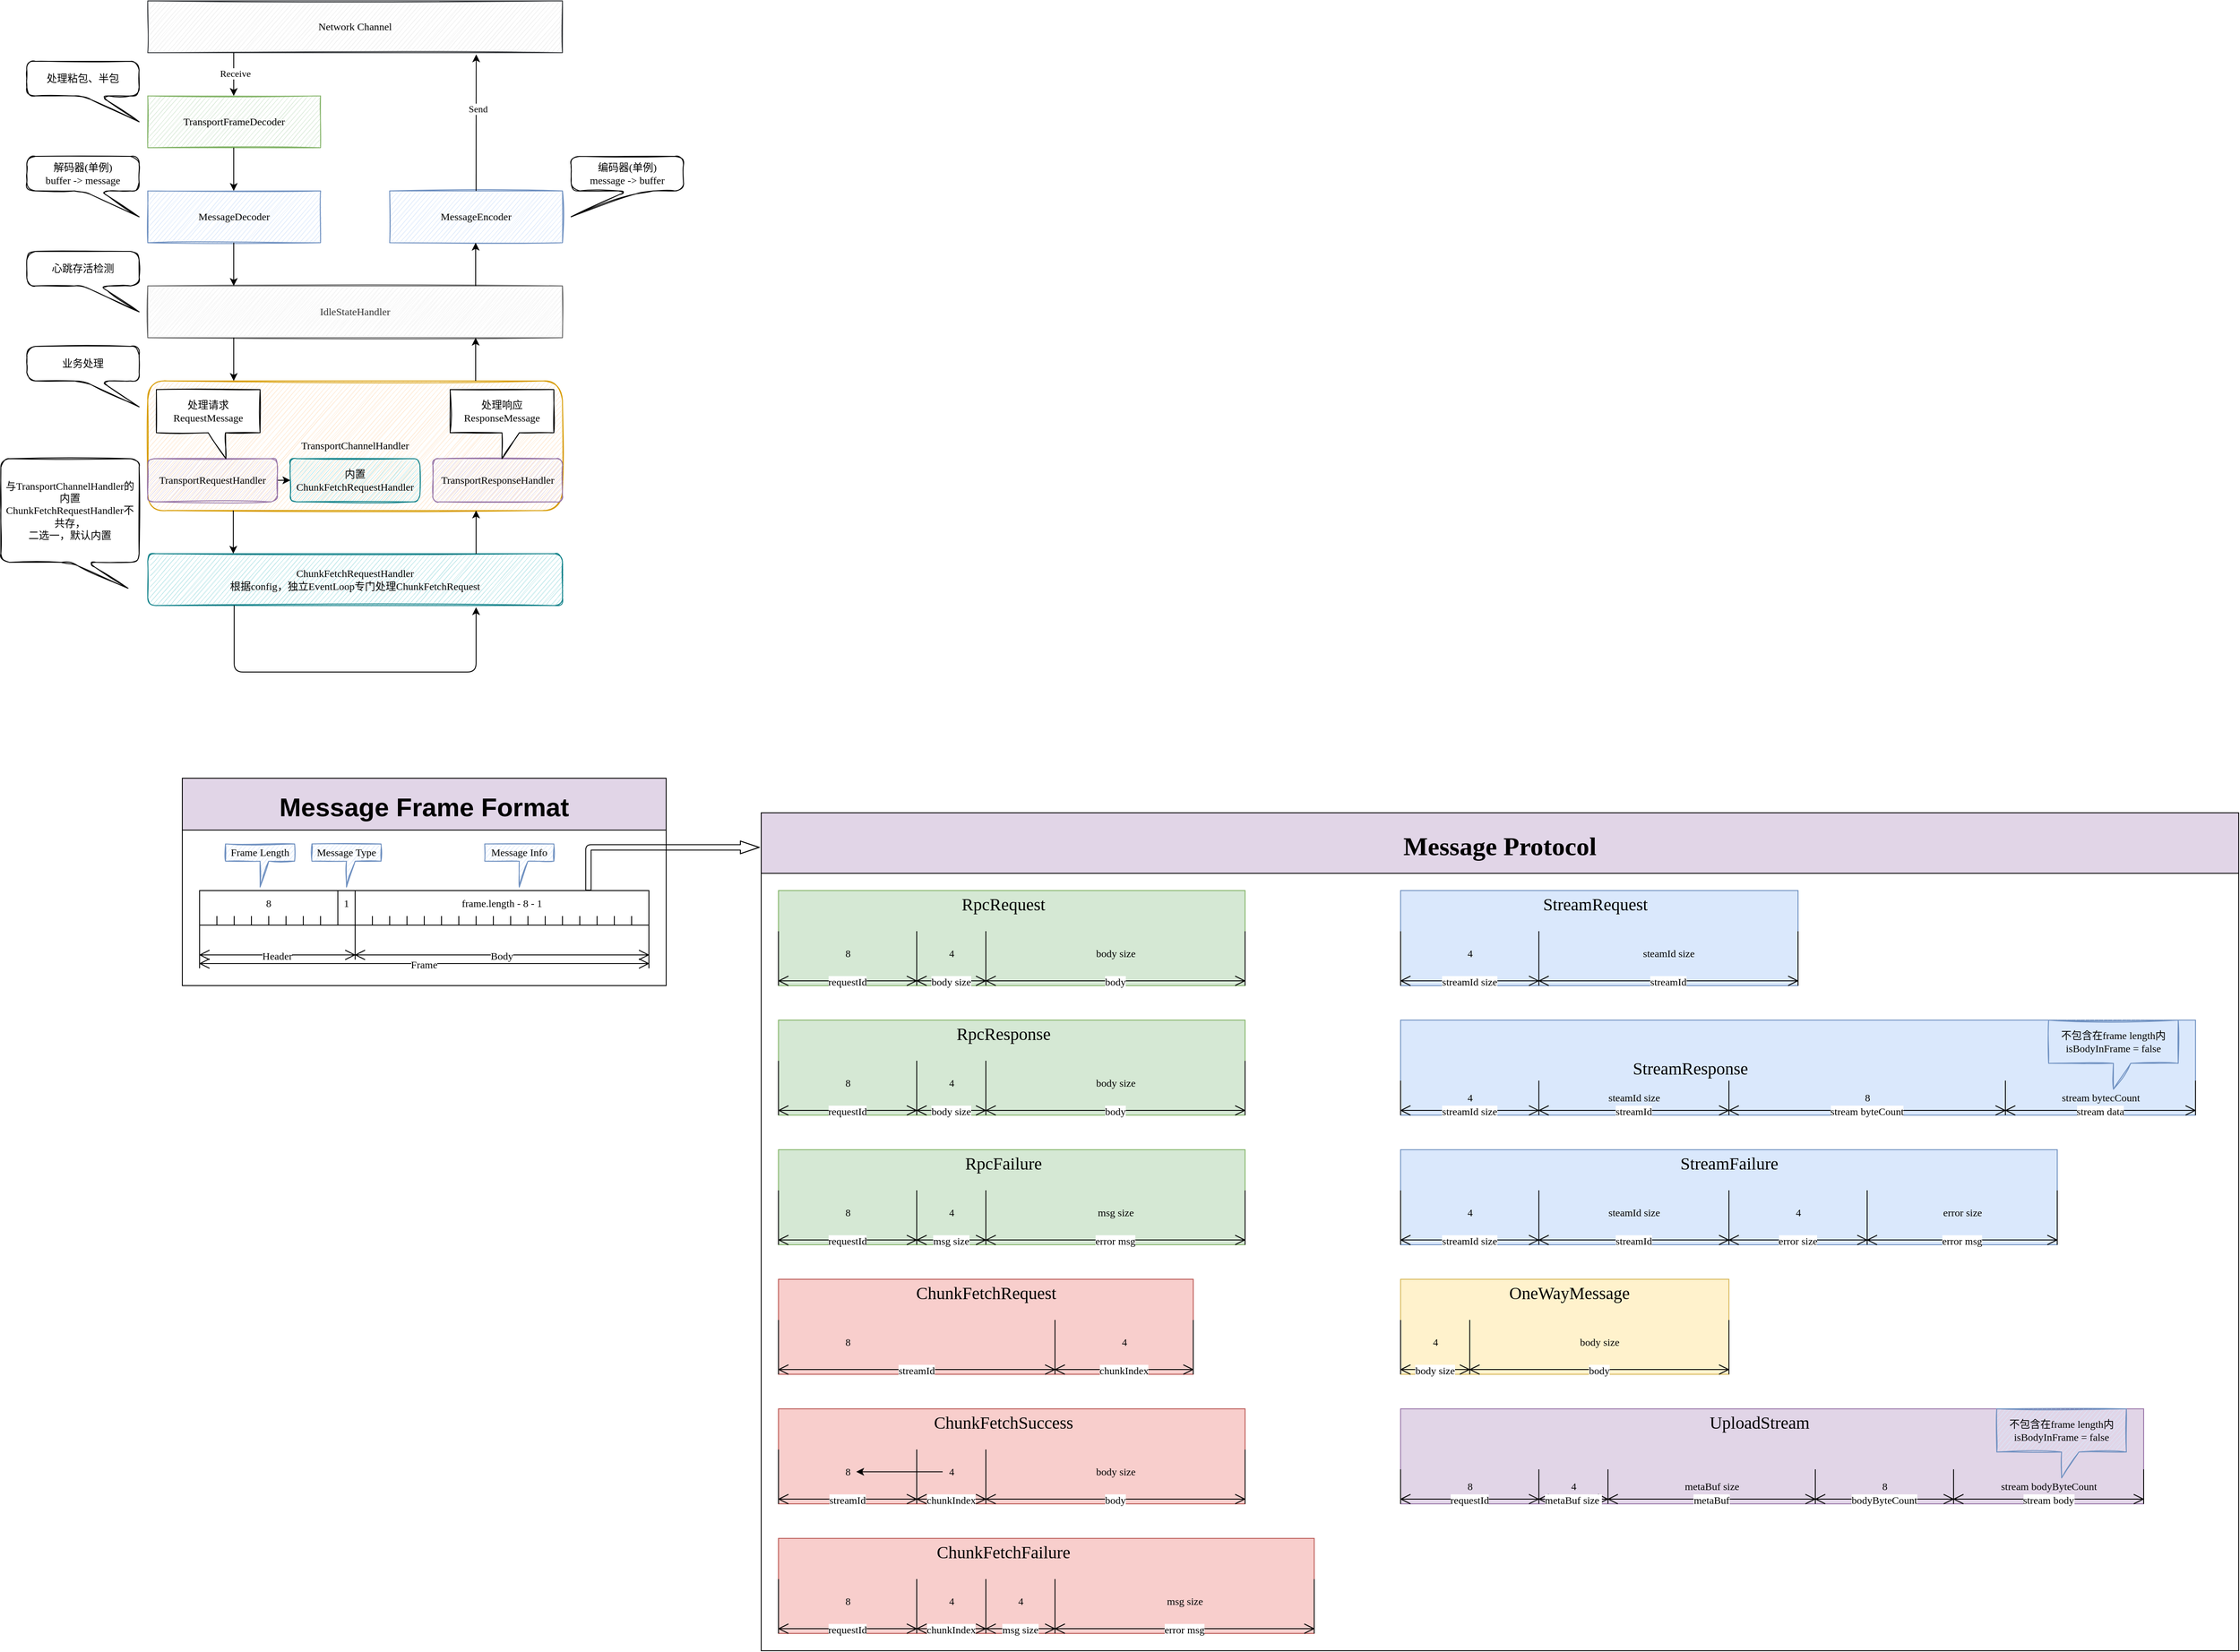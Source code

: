 <mxfile version="15.0.2" type="github" pages="3">
  <diagram id="uVko9VTxaAUNqRkBbk-y" name="Frame">
    <mxGraphModel dx="1527" dy="981" grid="1" gridSize="10" guides="1" tooltips="1" connect="1" arrows="1" fold="1" page="1" pageScale="1" pageWidth="3300" pageHeight="4681" math="0" shadow="0">
      <root>
        <mxCell id="87zoMCgWx7IZLiXA-lgk-0" />
        <mxCell id="87zoMCgWx7IZLiXA-lgk-1" parent="87zoMCgWx7IZLiXA-lgk-0" />
        <mxCell id="7CMmXAUzR_UUAr6WcVvc-8" value="" style="group" parent="87zoMCgWx7IZLiXA-lgk-1" vertex="1" connectable="0">
          <mxGeometry x="60" y="40" width="790" height="777" as="geometry" />
        </mxCell>
        <mxCell id="hPYMtQA6v_j6fi8OM6DN-25" value="编码器(单例)&lt;br&gt;message -&amp;gt; buffer" style="shape=callout;rounded=1;whiteSpace=wrap;html=1;perimeter=calloutPerimeter;glass=0;sketch=1;gradientDirection=south;position2=0;fontFamily=Nunito;fontSource=https%3A%2F%2Ffonts.googleapis.com%2Fcss%3Ffamily%3DNunito;" parent="7CMmXAUzR_UUAr6WcVvc-8" vertex="1">
          <mxGeometry x="660" y="180" width="130" height="70" as="geometry" />
        </mxCell>
        <mxCell id="7CMmXAUzR_UUAr6WcVvc-0" value="ChunkFetchRequestHandler&lt;br&gt;根据config，独立EventLoop专门处理ChunkFetchRequest" style="rounded=1;whiteSpace=wrap;html=1;shadow=0;sketch=1;fontFamily=Nunito;fontSource=https%3A%2F%2Ffonts.googleapis.com%2Fcss%3Ffamily%3DNunito;fillColor=#b0e3e6;strokeColor=#0e8088;" parent="7CMmXAUzR_UUAr6WcVvc-8" vertex="1">
          <mxGeometry x="170" y="640" width="480" height="60" as="geometry" />
        </mxCell>
        <mxCell id="hPYMtQA6v_j6fi8OM6DN-1" value="Network Channel" style="rounded=0;whiteSpace=wrap;html=1;fontFamily=Nunito;fontSource=https%3A%2F%2Ffonts.googleapis.com%2Fcss%3Ffamily%3DNunito;fillColor=#eeeeee;sketch=1;strokeColor=#36393d;" parent="7CMmXAUzR_UUAr6WcVvc-8" vertex="1">
          <mxGeometry x="170" width="480" height="60" as="geometry" />
        </mxCell>
        <mxCell id="hPYMtQA6v_j6fi8OM6DN-2" value="TransportFrameDecoder" style="rounded=0;whiteSpace=wrap;html=1;sketch=1;fontFamily=Nunito;fontSource=https%3A%2F%2Ffonts.googleapis.com%2Fcss%3Ffamily%3DNunito;fillColor=#d5e8d4;strokeColor=#82b366;" parent="7CMmXAUzR_UUAr6WcVvc-8" vertex="1">
          <mxGeometry x="170" y="110" width="200" height="60" as="geometry" />
        </mxCell>
        <mxCell id="hPYMtQA6v_j6fi8OM6DN-3" value="MessageDecoder" style="rounded=0;whiteSpace=wrap;html=1;fillColor=#dae8fc;strokeColor=#6c8ebf;sketch=1;fontFamily=Nunito;fontSource=https%3A%2F%2Ffonts.googleapis.com%2Fcss%3Ffamily%3DNunito;fillStyle=auto;" parent="7CMmXAUzR_UUAr6WcVvc-8" vertex="1">
          <mxGeometry x="170" y="220" width="200" height="60" as="geometry" />
        </mxCell>
        <mxCell id="hPYMtQA6v_j6fi8OM6DN-4" value="MessageEncoder" style="rounded=0;whiteSpace=wrap;html=1;fillColor=#dae8fc;strokeColor=#6c8ebf;sketch=1;fontFamily=Nunito;fontSource=https%3A%2F%2Ffonts.googleapis.com%2Fcss%3Ffamily%3DNunito;" parent="7CMmXAUzR_UUAr6WcVvc-8" vertex="1">
          <mxGeometry x="450" y="220" width="200" height="60" as="geometry" />
        </mxCell>
        <mxCell id="hPYMtQA6v_j6fi8OM6DN-5" value="IdleStateHandler" style="rounded=0;whiteSpace=wrap;html=1;glass=0;sketch=1;fillStyle=zigzag;fontFamily=Nunito;fontSource=https%3A%2F%2Ffonts.googleapis.com%2Fcss%3Ffamily%3DNunito;fillColor=#f5f5f5;strokeColor=#666666;fontColor=#333333;" parent="7CMmXAUzR_UUAr6WcVvc-8" vertex="1">
          <mxGeometry x="170" y="330" width="480" height="60" as="geometry" />
        </mxCell>
        <mxCell id="hPYMtQA6v_j6fi8OM6DN-6" value="TransportChannelHandler" style="rounded=1;whiteSpace=wrap;html=1;sketch=1;fontFamily=Nunito;fontSource=https%3A%2F%2Ffonts.googleapis.com%2Fcss%3Ffamily%3DNunito;fillColor=#ffe6cc;strokeColor=#d79b00;" parent="7CMmXAUzR_UUAr6WcVvc-8" vertex="1">
          <mxGeometry x="170" y="440" width="480" height="150" as="geometry" />
        </mxCell>
        <mxCell id="hPYMtQA6v_j6fi8OM6DN-8" value="TransportResponseHandler" style="rounded=1;whiteSpace=wrap;html=1;fillColor=#e1d5e7;strokeColor=#9673a6;sketch=1;fontFamily=Nunito;fontSource=https%3A%2F%2Ffonts.googleapis.com%2Fcss%3Ffamily%3DNunito;" parent="7CMmXAUzR_UUAr6WcVvc-8" vertex="1">
          <mxGeometry x="500" y="530" width="150" height="50" as="geometry" />
        </mxCell>
        <mxCell id="hPYMtQA6v_j6fi8OM6DN-9" value="" style="endArrow=classic;html=1;fontFamily=Nunito;fontSource=https%3A%2F%2Ffonts.googleapis.com%2Fcss%3Ffamily%3DNunito;" parent="7CMmXAUzR_UUAr6WcVvc-8" edge="1">
          <mxGeometry x="30" width="50" height="50" as="geometry">
            <mxPoint x="269.5" y="60" as="sourcePoint" />
            <mxPoint x="269.5" y="110" as="targetPoint" />
          </mxGeometry>
        </mxCell>
        <mxCell id="hPYMtQA6v_j6fi8OM6DN-17" value="Receive" style="edgeLabel;html=1;align=center;verticalAlign=middle;resizable=0;points=[];fontFamily=Nunito;fontSource=https%3A%2F%2Ffonts.googleapis.com%2Fcss%3Ffamily%3DNunito;" parent="hPYMtQA6v_j6fi8OM6DN-9" vertex="1" connectable="0">
          <mxGeometry x="-0.04" y="1" relative="1" as="geometry">
            <mxPoint as="offset" />
          </mxGeometry>
        </mxCell>
        <mxCell id="hPYMtQA6v_j6fi8OM6DN-10" value="" style="endArrow=classic;html=1;fontFamily=Nunito;fontSource=https%3A%2F%2Ffonts.googleapis.com%2Fcss%3Ffamily%3DNunito;" parent="7CMmXAUzR_UUAr6WcVvc-8" edge="1">
          <mxGeometry x="30" width="50" height="50" as="geometry">
            <mxPoint x="269.5" y="170" as="sourcePoint" />
            <mxPoint x="269.5" y="220" as="targetPoint" />
          </mxGeometry>
        </mxCell>
        <mxCell id="hPYMtQA6v_j6fi8OM6DN-11" value="" style="endArrow=classic;html=1;fontFamily=Nunito;fontSource=https%3A%2F%2Ffonts.googleapis.com%2Fcss%3Ffamily%3DNunito;" parent="7CMmXAUzR_UUAr6WcVvc-8" edge="1">
          <mxGeometry x="30" width="50" height="50" as="geometry">
            <mxPoint x="269.5" y="280" as="sourcePoint" />
            <mxPoint x="269.5" y="330" as="targetPoint" />
          </mxGeometry>
        </mxCell>
        <mxCell id="hPYMtQA6v_j6fi8OM6DN-12" value="" style="endArrow=classic;html=1;fontFamily=Nunito;fontSource=https%3A%2F%2Ffonts.googleapis.com%2Fcss%3Ffamily%3DNunito;" parent="7CMmXAUzR_UUAr6WcVvc-8" edge="1">
          <mxGeometry x="30" width="50" height="50" as="geometry">
            <mxPoint x="269.5" y="390" as="sourcePoint" />
            <mxPoint x="269.5" y="440" as="targetPoint" />
          </mxGeometry>
        </mxCell>
        <mxCell id="hPYMtQA6v_j6fi8OM6DN-13" value="" style="endArrow=classic;html=1;fontFamily=Nunito;fontSource=https%3A%2F%2Ffonts.googleapis.com%2Fcss%3Ffamily%3DNunito;" parent="7CMmXAUzR_UUAr6WcVvc-8" edge="1">
          <mxGeometry x="30" width="50" height="50" as="geometry">
            <mxPoint x="549.5" y="330" as="sourcePoint" />
            <mxPoint x="549.5" y="280" as="targetPoint" />
          </mxGeometry>
        </mxCell>
        <mxCell id="hPYMtQA6v_j6fi8OM6DN-14" value="" style="endArrow=classic;html=1;fontFamily=Nunito;fontSource=https%3A%2F%2Ffonts.googleapis.com%2Fcss%3Ffamily%3DNunito;" parent="7CMmXAUzR_UUAr6WcVvc-8" edge="1">
          <mxGeometry x="30" width="50" height="50" as="geometry">
            <mxPoint x="549.5" y="440" as="sourcePoint" />
            <mxPoint x="549.5" y="390" as="targetPoint" />
          </mxGeometry>
        </mxCell>
        <mxCell id="hPYMtQA6v_j6fi8OM6DN-15" value="" style="endArrow=classic;html=1;entryX=0.792;entryY=1.033;entryDx=0;entryDy=0;entryPerimeter=0;exitX=0.5;exitY=0;exitDx=0;exitDy=0;fontFamily=Nunito;fontSource=https%3A%2F%2Ffonts.googleapis.com%2Fcss%3Ffamily%3DNunito;" parent="7CMmXAUzR_UUAr6WcVvc-8" source="hPYMtQA6v_j6fi8OM6DN-4" target="hPYMtQA6v_j6fi8OM6DN-1" edge="1">
          <mxGeometry x="30" width="50" height="50" as="geometry">
            <mxPoint x="549.5" y="205" as="sourcePoint" />
            <mxPoint x="549.5" y="75" as="targetPoint" />
          </mxGeometry>
        </mxCell>
        <mxCell id="hPYMtQA6v_j6fi8OM6DN-19" value="Send" style="edgeLabel;html=1;align=center;verticalAlign=middle;resizable=0;points=[];fontFamily=Nunito;fontSource=https%3A%2F%2Ffonts.googleapis.com%2Fcss%3Ffamily%3DNunito;" parent="hPYMtQA6v_j6fi8OM6DN-15" vertex="1" connectable="0">
          <mxGeometry x="0.202" y="-2" relative="1" as="geometry">
            <mxPoint as="offset" />
          </mxGeometry>
        </mxCell>
        <mxCell id="hPYMtQA6v_j6fi8OM6DN-16" value="" style="endArrow=classic;html=1;fontFamily=Nunito;fontSource=https%3A%2F%2Ffonts.googleapis.com%2Fcss%3Ffamily%3DNunito;" parent="7CMmXAUzR_UUAr6WcVvc-8" edge="1">
          <mxGeometry x="30" y="110" width="50" height="50" as="geometry">
            <mxPoint x="270" y="700" as="sourcePoint" />
            <mxPoint x="550" y="702" as="targetPoint" />
            <Array as="points">
              <mxPoint x="270" y="777" />
              <mxPoint x="550" y="777" />
            </Array>
          </mxGeometry>
        </mxCell>
        <mxCell id="7CMmXAUzR_UUAr6WcVvc-9" style="edgeStyle=orthogonalEdgeStyle;rounded=0;orthogonalLoop=1;jettySize=auto;html=1;exitX=1;exitY=0.5;exitDx=0;exitDy=0;entryX=0;entryY=0.5;entryDx=0;entryDy=0;fontFamily=Nunito;fontSource=https%3A%2F%2Ffonts.googleapis.com%2Fcss%3Ffamily%3DNunito;" parent="7CMmXAUzR_UUAr6WcVvc-8" source="hPYMtQA6v_j6fi8OM6DN-18" target="7CMmXAUzR_UUAr6WcVvc-4" edge="1">
          <mxGeometry relative="1" as="geometry" />
        </mxCell>
        <mxCell id="hPYMtQA6v_j6fi8OM6DN-18" value="TransportRequestHandler" style="rounded=1;whiteSpace=wrap;html=1;fillColor=#e1d5e7;strokeColor=#9673a6;sketch=1;fontFamily=Nunito;fontSource=https%3A%2F%2Ffonts.googleapis.com%2Fcss%3Ffamily%3DNunito;" parent="7CMmXAUzR_UUAr6WcVvc-8" vertex="1">
          <mxGeometry x="170" y="530" width="150" height="50" as="geometry" />
        </mxCell>
        <mxCell id="hPYMtQA6v_j6fi8OM6DN-20" value="处理粘包、半包" style="shape=callout;rounded=1;whiteSpace=wrap;html=1;perimeter=calloutPerimeter;glass=0;sketch=1;gradientDirection=south;position2=1;fontFamily=Nunito;fontSource=https%3A%2F%2Ffonts.googleapis.com%2Fcss%3Ffamily%3DNunito;" parent="7CMmXAUzR_UUAr6WcVvc-8" vertex="1">
          <mxGeometry x="30" y="70" width="130" height="70" as="geometry" />
        </mxCell>
        <mxCell id="hPYMtQA6v_j6fi8OM6DN-22" value="解码器(单例)&lt;br&gt;buffer -&amp;gt; message" style="shape=callout;rounded=1;whiteSpace=wrap;html=1;perimeter=calloutPerimeter;glass=0;sketch=1;gradientDirection=south;position2=1;fontFamily=Nunito;fontSource=https%3A%2F%2Ffonts.googleapis.com%2Fcss%3Ffamily%3DNunito;" parent="7CMmXAUzR_UUAr6WcVvc-8" vertex="1">
          <mxGeometry x="30" y="180" width="130" height="70" as="geometry" />
        </mxCell>
        <mxCell id="hPYMtQA6v_j6fi8OM6DN-23" value="心跳存活检测" style="shape=callout;rounded=1;whiteSpace=wrap;html=1;perimeter=calloutPerimeter;glass=0;sketch=1;gradientDirection=south;position2=1;fontFamily=Nunito;fontSource=https%3A%2F%2Ffonts.googleapis.com%2Fcss%3Ffamily%3DNunito;" parent="7CMmXAUzR_UUAr6WcVvc-8" vertex="1">
          <mxGeometry x="30" y="290" width="130" height="70" as="geometry" />
        </mxCell>
        <mxCell id="hPYMtQA6v_j6fi8OM6DN-24" value="业务处理" style="shape=callout;rounded=1;whiteSpace=wrap;html=1;perimeter=calloutPerimeter;glass=0;sketch=1;gradientDirection=south;position2=1;fontFamily=Nunito;fontSource=https%3A%2F%2Ffonts.googleapis.com%2Fcss%3Ffamily%3DNunito;" parent="7CMmXAUzR_UUAr6WcVvc-8" vertex="1">
          <mxGeometry x="30" y="400" width="130" height="70" as="geometry" />
        </mxCell>
        <mxCell id="hPYMtQA6v_j6fi8OM6DN-26" value="处理请求&lt;br&gt;RequestMessage" style="shape=callout;whiteSpace=wrap;html=1;perimeter=calloutPerimeter;rounded=0;glass=0;sketch=1;fontFamily=Nunito;fontSource=https%3A%2F%2Ffonts.googleapis.com%2Fcss%3Ffamily%3DNunito;gradientDirection=south;position2=0.67;" parent="7CMmXAUzR_UUAr6WcVvc-8" vertex="1">
          <mxGeometry x="180" y="450" width="120" height="80" as="geometry" />
        </mxCell>
        <mxCell id="hPYMtQA6v_j6fi8OM6DN-51" value="处理响应&lt;br&gt;ResponseMessage" style="shape=callout;whiteSpace=wrap;html=1;perimeter=calloutPerimeter;rounded=0;glass=0;sketch=1;fontFamily=Nunito;fontSource=https%3A%2F%2Ffonts.googleapis.com%2Fcss%3Ffamily%3DNunito;gradientDirection=south;" parent="7CMmXAUzR_UUAr6WcVvc-8" vertex="1">
          <mxGeometry x="520" y="450" width="120" height="80" as="geometry" />
        </mxCell>
        <mxCell id="7CMmXAUzR_UUAr6WcVvc-1" value="" style="endArrow=classic;html=1;fontFamily=Nunito;fontSource=https%3A%2F%2Ffonts.googleapis.com%2Fcss%3Ffamily%3DNunito;" parent="7CMmXAUzR_UUAr6WcVvc-8" edge="1">
          <mxGeometry x="29.5" y="200" width="50" height="50" as="geometry">
            <mxPoint x="269" y="590" as="sourcePoint" />
            <mxPoint x="269" y="640" as="targetPoint" />
          </mxGeometry>
        </mxCell>
        <mxCell id="7CMmXAUzR_UUAr6WcVvc-2" value="" style="endArrow=classic;html=1;fontFamily=Nunito;fontSource=https%3A%2F%2Ffonts.googleapis.com%2Fcss%3Ffamily%3DNunito;" parent="7CMmXAUzR_UUAr6WcVvc-8" edge="1">
          <mxGeometry x="310.5" y="200" width="50" height="50" as="geometry">
            <mxPoint x="550" y="640" as="sourcePoint" />
            <mxPoint x="550" y="590" as="targetPoint" />
          </mxGeometry>
        </mxCell>
        <mxCell id="7CMmXAUzR_UUAr6WcVvc-3" value="与TransportChannelHandler的内置ChunkFetchRequestHandler不共存，&lt;br&gt;二选一，默认内置" style="shape=callout;whiteSpace=wrap;html=1;perimeter=calloutPerimeter;shadow=0;sketch=1;fontFamily=Nunito;fontSource=https%3A%2F%2Ffonts.googleapis.com%2Fcss%3Ffamily%3DNunito;position2=0.92;rounded=1;" parent="7CMmXAUzR_UUAr6WcVvc-8" vertex="1">
          <mxGeometry y="530" width="160" height="150" as="geometry" />
        </mxCell>
        <mxCell id="7CMmXAUzR_UUAr6WcVvc-4" value="内置&lt;br&gt;ChunkFetchRequestHandler" style="rounded=1;whiteSpace=wrap;html=1;shadow=0;sketch=1;fontFamily=Nunito;fontSource=https%3A%2F%2Ffonts.googleapis.com%2Fcss%3Ffamily%3DNunito;fillColor=#b0e3e6;strokeColor=#0e8088;" parent="7CMmXAUzR_UUAr6WcVvc-8" vertex="1">
          <mxGeometry x="335" y="530" width="150" height="50" as="geometry" />
        </mxCell>
        <mxCell id="hCcfKXrb2EvXr7YopFnI-1" value="" style="group" vertex="1" connectable="0" parent="87zoMCgWx7IZLiXA-lgk-1">
          <mxGeometry x="270" y="940" width="560" height="240" as="geometry" />
        </mxCell>
        <mxCell id="hPYMtQA6v_j6fi8OM6DN-56" value="" style="shape=partialRectangle;whiteSpace=wrap;html=1;bottom=1;right=1;left=1;top=0;fillColor=none;routingCenterX=-0.5;rounded=0;glass=0;sketch=0;fontFamily=Nunito;fontSource=https%3A%2F%2Ffonts.googleapis.com%2Fcss%3Ffamily%3DNunito;" parent="hCcfKXrb2EvXr7YopFnI-1" vertex="1">
          <mxGeometry x="20" y="160" width="20" height="10" as="geometry" />
        </mxCell>
        <mxCell id="hPYMtQA6v_j6fi8OM6DN-58" value="" style="shape=partialRectangle;whiteSpace=wrap;html=1;bottom=1;right=1;left=1;top=0;fillColor=none;routingCenterX=-0.5;rounded=0;glass=0;sketch=0;fontFamily=Nunito;fontSource=https%3A%2F%2Ffonts.googleapis.com%2Fcss%3Ffamily%3DNunito;" parent="hCcfKXrb2EvXr7YopFnI-1" vertex="1">
          <mxGeometry x="40" y="160" width="20" height="10" as="geometry" />
        </mxCell>
        <mxCell id="hPYMtQA6v_j6fi8OM6DN-59" value="" style="shape=partialRectangle;whiteSpace=wrap;html=1;bottom=1;right=1;left=1;top=0;fillColor=none;routingCenterX=-0.5;rounded=0;glass=0;sketch=0;fontFamily=Nunito;fontSource=https%3A%2F%2Ffonts.googleapis.com%2Fcss%3Ffamily%3DNunito;" parent="hCcfKXrb2EvXr7YopFnI-1" vertex="1">
          <mxGeometry x="60" y="160" width="20" height="10" as="geometry" />
        </mxCell>
        <mxCell id="hPYMtQA6v_j6fi8OM6DN-60" value="" style="shape=partialRectangle;whiteSpace=wrap;html=1;bottom=1;right=1;left=1;top=0;fillColor=none;routingCenterX=-0.5;rounded=0;glass=0;sketch=0;fontFamily=Nunito;fontSource=https%3A%2F%2Ffonts.googleapis.com%2Fcss%3Ffamily%3DNunito;" parent="hCcfKXrb2EvXr7YopFnI-1" vertex="1">
          <mxGeometry x="80" y="160" width="20" height="10" as="geometry" />
        </mxCell>
        <mxCell id="hPYMtQA6v_j6fi8OM6DN-61" value="" style="shape=partialRectangle;whiteSpace=wrap;html=1;bottom=1;right=1;left=1;top=0;fillColor=none;routingCenterX=-0.5;rounded=0;glass=0;sketch=0;fontFamily=Nunito;fontSource=https%3A%2F%2Ffonts.googleapis.com%2Fcss%3Ffamily%3DNunito;" parent="hCcfKXrb2EvXr7YopFnI-1" vertex="1">
          <mxGeometry x="100" y="160" width="20" height="10" as="geometry" />
        </mxCell>
        <mxCell id="hPYMtQA6v_j6fi8OM6DN-62" value="" style="shape=partialRectangle;whiteSpace=wrap;html=1;bottom=1;right=1;left=1;top=0;fillColor=none;routingCenterX=-0.5;rounded=0;glass=0;sketch=0;fontFamily=Nunito;fontSource=https%3A%2F%2Ffonts.googleapis.com%2Fcss%3Ffamily%3DNunito;" parent="hCcfKXrb2EvXr7YopFnI-1" vertex="1">
          <mxGeometry x="120" y="160" width="20" height="10" as="geometry" />
        </mxCell>
        <mxCell id="hPYMtQA6v_j6fi8OM6DN-63" value="" style="shape=partialRectangle;whiteSpace=wrap;html=1;bottom=1;right=1;left=1;top=0;fillColor=none;routingCenterX=-0.5;rounded=0;glass=0;sketch=0;fontFamily=Nunito;fontSource=https%3A%2F%2Ffonts.googleapis.com%2Fcss%3Ffamily%3DNunito;" parent="hCcfKXrb2EvXr7YopFnI-1" vertex="1">
          <mxGeometry x="140" y="160" width="20" height="10" as="geometry" />
        </mxCell>
        <mxCell id="hPYMtQA6v_j6fi8OM6DN-64" value="" style="shape=partialRectangle;whiteSpace=wrap;html=1;bottom=1;right=1;left=1;top=0;fillColor=none;routingCenterX=-0.5;rounded=0;glass=0;sketch=0;fontFamily=Nunito;fontSource=https%3A%2F%2Ffonts.googleapis.com%2Fcss%3Ffamily%3DNunito;" parent="hCcfKXrb2EvXr7YopFnI-1" vertex="1">
          <mxGeometry x="160" y="160" width="20" height="10" as="geometry" />
        </mxCell>
        <mxCell id="hPYMtQA6v_j6fi8OM6DN-65" value="" style="shape=partialRectangle;whiteSpace=wrap;html=1;bottom=1;right=1;left=1;top=0;fillColor=none;routingCenterX=-0.5;rounded=0;glass=0;sketch=0;fontFamily=Nunito;fontSource=https%3A%2F%2Ffonts.googleapis.com%2Fcss%3Ffamily%3DNunito;" parent="hCcfKXrb2EvXr7YopFnI-1" vertex="1">
          <mxGeometry x="180" y="160" width="20" height="10" as="geometry" />
        </mxCell>
        <mxCell id="hPYMtQA6v_j6fi8OM6DN-66" value="" style="shape=partialRectangle;whiteSpace=wrap;html=1;bottom=1;right=1;left=1;top=0;fillColor=none;routingCenterX=-0.5;rounded=0;glass=0;sketch=0;fontFamily=Nunito;fontSource=https%3A%2F%2Ffonts.googleapis.com%2Fcss%3Ffamily%3DNunito;" parent="hCcfKXrb2EvXr7YopFnI-1" vertex="1">
          <mxGeometry x="200" y="160" width="20" height="10" as="geometry" />
        </mxCell>
        <mxCell id="hPYMtQA6v_j6fi8OM6DN-67" value="" style="shape=partialRectangle;whiteSpace=wrap;html=1;bottom=1;right=1;left=1;top=0;fillColor=none;routingCenterX=-0.5;rounded=0;glass=0;sketch=0;fontFamily=Nunito;fontSource=https%3A%2F%2Ffonts.googleapis.com%2Fcss%3Ffamily%3DNunito;" parent="hCcfKXrb2EvXr7YopFnI-1" vertex="1">
          <mxGeometry x="220" y="160" width="20" height="10" as="geometry" />
        </mxCell>
        <mxCell id="hPYMtQA6v_j6fi8OM6DN-68" value="" style="shape=partialRectangle;whiteSpace=wrap;html=1;bottom=1;right=1;left=1;top=0;fillColor=none;routingCenterX=-0.5;rounded=0;glass=0;sketch=0;fontFamily=Nunito;fontSource=https%3A%2F%2Ffonts.googleapis.com%2Fcss%3Ffamily%3DNunito;" parent="hCcfKXrb2EvXr7YopFnI-1" vertex="1">
          <mxGeometry x="240" y="160" width="20" height="10" as="geometry" />
        </mxCell>
        <mxCell id="hPYMtQA6v_j6fi8OM6DN-69" value="8" style="shape=partialRectangle;whiteSpace=wrap;html=1;bottom=1;right=1;left=1;top=0;fillColor=none;routingCenterX=-0.5;rounded=0;glass=0;sketch=0;fontFamily=Nunito;fontSource=https%3A%2F%2Ffonts.googleapis.com%2Fcss%3Ffamily%3DNunito;direction=west;" parent="hCcfKXrb2EvXr7YopFnI-1" vertex="1">
          <mxGeometry x="20" y="130" width="160" height="30" as="geometry" />
        </mxCell>
        <mxCell id="hPYMtQA6v_j6fi8OM6DN-70" value="1" style="shape=partialRectangle;whiteSpace=wrap;html=1;bottom=1;right=1;left=1;top=0;fillColor=none;routingCenterX=-0.5;rounded=0;glass=0;sketch=0;fontFamily=Nunito;fontSource=https%3A%2F%2Ffonts.googleapis.com%2Fcss%3Ffamily%3DNunito;direction=west;" parent="hCcfKXrb2EvXr7YopFnI-1" vertex="1">
          <mxGeometry x="180" y="130" width="20" height="30" as="geometry" />
        </mxCell>
        <mxCell id="hPYMtQA6v_j6fi8OM6DN-71" value="" style="shape=partialRectangle;whiteSpace=wrap;html=1;bottom=1;right=1;left=1;top=0;fillColor=none;routingCenterX=-0.5;rounded=0;glass=0;sketch=0;fontFamily=Nunito;fontSource=https%3A%2F%2Ffonts.googleapis.com%2Fcss%3Ffamily%3DNunito;" parent="hCcfKXrb2EvXr7YopFnI-1" vertex="1">
          <mxGeometry x="260" y="160" width="20" height="10" as="geometry" />
        </mxCell>
        <mxCell id="hPYMtQA6v_j6fi8OM6DN-72" value="" style="shape=partialRectangle;whiteSpace=wrap;html=1;bottom=1;right=1;left=1;top=0;fillColor=none;routingCenterX=-0.5;rounded=0;glass=0;sketch=0;fontFamily=Nunito;fontSource=https%3A%2F%2Ffonts.googleapis.com%2Fcss%3Ffamily%3DNunito;" parent="hCcfKXrb2EvXr7YopFnI-1" vertex="1">
          <mxGeometry x="280" y="160" width="20" height="10" as="geometry" />
        </mxCell>
        <mxCell id="hPYMtQA6v_j6fi8OM6DN-73" value="" style="shape=partialRectangle;whiteSpace=wrap;html=1;bottom=1;right=1;left=1;top=0;fillColor=none;routingCenterX=-0.5;rounded=0;glass=0;sketch=0;fontFamily=Nunito;fontSource=https%3A%2F%2Ffonts.googleapis.com%2Fcss%3Ffamily%3DNunito;" parent="hCcfKXrb2EvXr7YopFnI-1" vertex="1">
          <mxGeometry x="300" y="160" width="20" height="10" as="geometry" />
        </mxCell>
        <mxCell id="hPYMtQA6v_j6fi8OM6DN-74" value="" style="shape=partialRectangle;whiteSpace=wrap;html=1;bottom=1;right=1;left=1;top=0;fillColor=none;routingCenterX=-0.5;rounded=0;glass=0;sketch=0;fontFamily=Nunito;fontSource=https%3A%2F%2Ffonts.googleapis.com%2Fcss%3Ffamily%3DNunito;" parent="hCcfKXrb2EvXr7YopFnI-1" vertex="1">
          <mxGeometry x="320" y="160" width="20" height="10" as="geometry" />
        </mxCell>
        <mxCell id="hPYMtQA6v_j6fi8OM6DN-75" value="" style="shape=partialRectangle;whiteSpace=wrap;html=1;bottom=1;right=1;left=1;top=0;fillColor=none;routingCenterX=-0.5;rounded=0;glass=0;sketch=0;fontFamily=Nunito;fontSource=https%3A%2F%2Ffonts.googleapis.com%2Fcss%3Ffamily%3DNunito;" parent="hCcfKXrb2EvXr7YopFnI-1" vertex="1">
          <mxGeometry x="340" y="160" width="20" height="10" as="geometry" />
        </mxCell>
        <mxCell id="hPYMtQA6v_j6fi8OM6DN-76" value="" style="shape=partialRectangle;whiteSpace=wrap;html=1;bottom=1;right=1;left=1;top=0;fillColor=none;routingCenterX=-0.5;rounded=0;glass=0;sketch=0;fontFamily=Nunito;fontSource=https%3A%2F%2Ffonts.googleapis.com%2Fcss%3Ffamily%3DNunito;" parent="hCcfKXrb2EvXr7YopFnI-1" vertex="1">
          <mxGeometry x="360" y="160" width="20" height="10" as="geometry" />
        </mxCell>
        <mxCell id="hPYMtQA6v_j6fi8OM6DN-77" value="" style="shape=partialRectangle;whiteSpace=wrap;html=1;bottom=1;right=1;left=1;top=0;fillColor=none;routingCenterX=-0.5;rounded=0;glass=0;sketch=0;fontFamily=Nunito;fontSource=https%3A%2F%2Ffonts.googleapis.com%2Fcss%3Ffamily%3DNunito;" parent="hCcfKXrb2EvXr7YopFnI-1" vertex="1">
          <mxGeometry x="380" y="160" width="20" height="10" as="geometry" />
        </mxCell>
        <mxCell id="hPYMtQA6v_j6fi8OM6DN-78" value="" style="shape=partialRectangle;whiteSpace=wrap;html=1;bottom=1;right=1;left=1;top=0;fillColor=none;routingCenterX=-0.5;rounded=0;glass=0;sketch=0;fontFamily=Nunito;fontSource=https%3A%2F%2Ffonts.googleapis.com%2Fcss%3Ffamily%3DNunito;" parent="hCcfKXrb2EvXr7YopFnI-1" vertex="1">
          <mxGeometry x="400" y="160" width="20" height="10" as="geometry" />
        </mxCell>
        <mxCell id="hPYMtQA6v_j6fi8OM6DN-79" value="" style="shape=partialRectangle;whiteSpace=wrap;html=1;bottom=1;right=1;left=1;top=0;fillColor=none;routingCenterX=-0.5;rounded=0;glass=0;sketch=0;fontFamily=Nunito;fontSource=https%3A%2F%2Ffonts.googleapis.com%2Fcss%3Ffamily%3DNunito;" parent="hCcfKXrb2EvXr7YopFnI-1" vertex="1">
          <mxGeometry x="420" y="160" width="20" height="10" as="geometry" />
        </mxCell>
        <mxCell id="hPYMtQA6v_j6fi8OM6DN-80" value="" style="shape=partialRectangle;whiteSpace=wrap;html=1;bottom=1;right=1;left=1;top=0;fillColor=none;routingCenterX=-0.5;rounded=0;glass=0;sketch=0;fontFamily=Nunito;fontSource=https%3A%2F%2Ffonts.googleapis.com%2Fcss%3Ffamily%3DNunito;" parent="hCcfKXrb2EvXr7YopFnI-1" vertex="1">
          <mxGeometry x="440" y="160" width="20" height="10" as="geometry" />
        </mxCell>
        <mxCell id="hPYMtQA6v_j6fi8OM6DN-81" value="" style="shape=partialRectangle;whiteSpace=wrap;html=1;bottom=1;right=1;left=1;top=0;fillColor=none;routingCenterX=-0.5;rounded=0;glass=0;sketch=0;fontFamily=Nunito;fontSource=https%3A%2F%2Ffonts.googleapis.com%2Fcss%3Ffamily%3DNunito;" parent="hCcfKXrb2EvXr7YopFnI-1" vertex="1">
          <mxGeometry x="460" y="160" width="20" height="10" as="geometry" />
        </mxCell>
        <mxCell id="hPYMtQA6v_j6fi8OM6DN-82" value="" style="shape=partialRectangle;whiteSpace=wrap;html=1;bottom=1;right=1;left=1;top=0;fillColor=none;routingCenterX=-0.5;rounded=0;glass=0;sketch=0;fontFamily=Nunito;fontSource=https%3A%2F%2Ffonts.googleapis.com%2Fcss%3Ffamily%3DNunito;" parent="hCcfKXrb2EvXr7YopFnI-1" vertex="1">
          <mxGeometry x="480" y="160" width="20" height="10" as="geometry" />
        </mxCell>
        <mxCell id="hPYMtQA6v_j6fi8OM6DN-83" value="" style="shape=partialRectangle;whiteSpace=wrap;html=1;bottom=1;right=1;left=1;top=0;fillColor=none;routingCenterX=-0.5;rounded=0;glass=0;sketch=0;fontFamily=Nunito;fontSource=https%3A%2F%2Ffonts.googleapis.com%2Fcss%3Ffamily%3DNunito;" parent="hCcfKXrb2EvXr7YopFnI-1" vertex="1">
          <mxGeometry x="500" y="160" width="20" height="10" as="geometry" />
        </mxCell>
        <mxCell id="hPYMtQA6v_j6fi8OM6DN-84" value="" style="shape=partialRectangle;whiteSpace=wrap;html=1;bottom=1;right=1;left=1;top=0;fillColor=none;routingCenterX=-0.5;rounded=0;glass=0;sketch=0;fontFamily=Nunito;fontSource=https%3A%2F%2Ffonts.googleapis.com%2Fcss%3Ffamily%3DNunito;" parent="hCcfKXrb2EvXr7YopFnI-1" vertex="1">
          <mxGeometry x="520" y="160" width="20" height="10" as="geometry" />
        </mxCell>
        <mxCell id="hPYMtQA6v_j6fi8OM6DN-86" value="frame.length - 8 - 1" style="shape=partialRectangle;whiteSpace=wrap;html=1;bottom=1;right=1;left=1;top=0;fillColor=none;routingCenterX=-0.5;rounded=0;glass=0;sketch=0;fontFamily=Nunito;fontSource=https%3A%2F%2Ffonts.googleapis.com%2Fcss%3Ffamily%3DNunito;direction=west;" parent="hCcfKXrb2EvXr7YopFnI-1" vertex="1">
          <mxGeometry x="200" y="130" width="340" height="30" as="geometry" />
        </mxCell>
        <mxCell id="hPYMtQA6v_j6fi8OM6DN-89" value="Frame" style="shape=dimension;whiteSpace=wrap;html=1;align=center;points=[];verticalAlign=bottom;spacingBottom=-5;labelBackgroundColor=#ffffff;rounded=0;glass=0;sketch=0;fontFamily=Nunito;fontSource=https%3A%2F%2Ffonts.googleapis.com%2Fcss%3Ffamily%3DNunito;gradientDirection=south;" parent="hCcfKXrb2EvXr7YopFnI-1" vertex="1">
          <mxGeometry x="20" y="180" width="520" height="40" as="geometry" />
        </mxCell>
        <mxCell id="hPYMtQA6v_j6fi8OM6DN-90" value="Header" style="shape=dimension;whiteSpace=wrap;html=1;align=center;points=[];verticalAlign=bottom;spacingBottom=-5;labelBackgroundColor=#ffffff;rounded=0;glass=0;sketch=0;fontFamily=Nunito;fontSource=https%3A%2F%2Ffonts.googleapis.com%2Fcss%3Ffamily%3DNunito;gradientDirection=south;" parent="hCcfKXrb2EvXr7YopFnI-1" vertex="1">
          <mxGeometry x="20" y="170" width="180" height="40" as="geometry" />
        </mxCell>
        <mxCell id="hPYMtQA6v_j6fi8OM6DN-91" value="Body" style="shape=dimension;whiteSpace=wrap;html=1;align=center;points=[];verticalAlign=bottom;spacingBottom=-5;labelBackgroundColor=#ffffff;rounded=0;glass=0;sketch=0;fontFamily=Nunito;fontSource=https%3A%2F%2Ffonts.googleapis.com%2Fcss%3Ffamily%3DNunito;gradientDirection=south;" parent="hCcfKXrb2EvXr7YopFnI-1" vertex="1">
          <mxGeometry x="200" y="170" width="340" height="40" as="geometry" />
        </mxCell>
        <mxCell id="hPYMtQA6v_j6fi8OM6DN-92" value="Frame Length" style="shape=callout;whiteSpace=wrap;html=1;perimeter=calloutPerimeter;rounded=0;glass=0;sketch=1;fontFamily=Nunito;fontSource=https%3A%2F%2Ffonts.googleapis.com%2Fcss%3Ffamily%3DNunito;gradientDirection=south;position2=0.5;base=10;fillColor=#dae8fc;strokeColor=#6c8ebf;" parent="hCcfKXrb2EvXr7YopFnI-1" vertex="1">
          <mxGeometry x="50" y="76" width="80" height="50" as="geometry" />
        </mxCell>
        <mxCell id="hPYMtQA6v_j6fi8OM6DN-94" value="Message Type" style="shape=callout;whiteSpace=wrap;html=1;perimeter=calloutPerimeter;rounded=0;glass=0;sketch=1;fontFamily=Nunito;fontSource=https%3A%2F%2Ffonts.googleapis.com%2Fcss%3Ffamily%3DNunito;gradientDirection=south;position2=0.5;base=10;fillColor=#dae8fc;strokeColor=#6c8ebf;" parent="hCcfKXrb2EvXr7YopFnI-1" vertex="1">
          <mxGeometry x="150" y="76" width="80" height="50" as="geometry" />
        </mxCell>
        <mxCell id="MpjZCJQoVUyjhCe-NOFd-0" value="Message Info" style="shape=callout;whiteSpace=wrap;html=1;perimeter=calloutPerimeter;rounded=0;glass=0;sketch=1;fontFamily=Nunito;fontSource=https%3A%2F%2Ffonts.googleapis.com%2Fcss%3Ffamily%3DNunito;gradientDirection=south;position2=0.5;base=10;fillColor=#dae8fc;strokeColor=#6c8ebf;" parent="hCcfKXrb2EvXr7YopFnI-1" vertex="1">
          <mxGeometry x="350" y="76" width="80" height="50" as="geometry" />
        </mxCell>
        <mxCell id="hCcfKXrb2EvXr7YopFnI-0" value="Message Frame Format" style="swimlane;shadow=0;fontSize=30;fillColor=#E1D5E7;startSize=60;" vertex="1" parent="hCcfKXrb2EvXr7YopFnI-1">
          <mxGeometry width="560" height="240" as="geometry" />
        </mxCell>
        <mxCell id="ufABqqUvYkVd96VSkaJ4-0" value="" style="group" vertex="1" connectable="0" parent="87zoMCgWx7IZLiXA-lgk-1">
          <mxGeometry x="940" y="980" width="1710" height="970" as="geometry" />
        </mxCell>
        <mxCell id="ufABqqUvYkVd96VSkaJ4-1" value="" style="group;fillColor=#dae8fc;strokeColor=#6c8ebf;fontFamily=Nunito;fontSource=https://fonts.googleapis.com/css?family=Nunito;" vertex="1" connectable="0" parent="ufABqqUvYkVd96VSkaJ4-0">
          <mxGeometry x="740" y="240" width="920" height="110" as="geometry" />
        </mxCell>
        <mxCell id="ufABqqUvYkVd96VSkaJ4-2" value="streamId size" style="shape=dimension;whiteSpace=wrap;html=1;align=center;points=[];verticalAlign=bottom;spacingBottom=-5;labelBackgroundColor=#ffffff;fontFamily=Nunito;fontSource=https://fonts.googleapis.com/css?family=Nunito;" vertex="1" parent="ufABqqUvYkVd96VSkaJ4-1">
          <mxGeometry y="70" width="160" height="40" as="geometry" />
        </mxCell>
        <mxCell id="ufABqqUvYkVd96VSkaJ4-3" value="&lt;font&gt;streamId&lt;/font&gt;" style="shape=dimension;whiteSpace=wrap;html=1;align=center;points=[];verticalAlign=bottom;spacingBottom=-5;labelBackgroundColor=#ffffff;fontFamily=Nunito;fontSource=https://fonts.googleapis.com/css?family=Nunito;" vertex="1" parent="ufABqqUvYkVd96VSkaJ4-1">
          <mxGeometry x="160" y="70" width="220" height="40" as="geometry" />
        </mxCell>
        <mxCell id="ufABqqUvYkVd96VSkaJ4-4" value="&lt;font data-font-src=&quot;https://fonts.googleapis.com/css?family=Nunito&quot;&gt;StreamResponse&lt;/font&gt;" style="text;html=1;align=center;verticalAlign=middle;resizable=0;points=[];autosize=1;strokeColor=none;fontSize=20;fontFamily=Nunito;fontSource=https://fonts.googleapis.com/css?family=Nunito;" vertex="1" parent="ufABqqUvYkVd96VSkaJ4-1">
          <mxGeometry x="250" y="40" width="170" height="30" as="geometry" />
        </mxCell>
        <mxCell id="ufABqqUvYkVd96VSkaJ4-5" value="4" style="text;html=1;align=center;verticalAlign=middle;resizable=0;points=[];autosize=1;strokeColor=none;fontFamily=Nunito;fontSource=https://fonts.googleapis.com/css?family=Nunito;" vertex="1" parent="ufABqqUvYkVd96VSkaJ4-1">
          <mxGeometry x="70" y="80" width="20" height="20" as="geometry" />
        </mxCell>
        <mxCell id="ufABqqUvYkVd96VSkaJ4-6" value="steamId size" style="text;html=1;align=center;verticalAlign=middle;resizable=0;points=[];autosize=1;strokeColor=none;fontFamily=Nunito;fontSource=https://fonts.googleapis.com/css?family=Nunito;" vertex="1" parent="ufABqqUvYkVd96VSkaJ4-1">
          <mxGeometry x="230" y="80" width="80" height="20" as="geometry" />
        </mxCell>
        <mxCell id="ufABqqUvYkVd96VSkaJ4-7" value="stream byteCount" style="shape=dimension;whiteSpace=wrap;html=1;align=center;points=[];verticalAlign=bottom;spacingBottom=-5;labelBackgroundColor=#ffffff;fontFamily=Nunito;fontSource=https://fonts.googleapis.com/css?family=Nunito;" vertex="1" parent="ufABqqUvYkVd96VSkaJ4-1">
          <mxGeometry x="380" y="70" width="320" height="40" as="geometry" />
        </mxCell>
        <mxCell id="ufABqqUvYkVd96VSkaJ4-8" value="8" style="text;html=1;align=center;verticalAlign=middle;resizable=0;points=[];autosize=1;strokeColor=none;fontFamily=Nunito;fontSource=https://fonts.googleapis.com/css?family=Nunito;" vertex="1" parent="ufABqqUvYkVd96VSkaJ4-1">
          <mxGeometry x="530" y="80" width="20" height="20" as="geometry" />
        </mxCell>
        <mxCell id="ufABqqUvYkVd96VSkaJ4-9" value="&lt;font&gt;stream data&lt;/font&gt;" style="shape=dimension;whiteSpace=wrap;html=1;align=center;points=[];verticalAlign=bottom;spacingBottom=-5;labelBackgroundColor=#ffffff;fontFamily=Nunito;fontSource=https://fonts.googleapis.com/css?family=Nunito;" vertex="1" parent="ufABqqUvYkVd96VSkaJ4-1">
          <mxGeometry x="700" y="70" width="220" height="40" as="geometry" />
        </mxCell>
        <mxCell id="ufABqqUvYkVd96VSkaJ4-10" value="stream bytecCount" style="text;html=1;align=center;verticalAlign=middle;resizable=0;points=[];autosize=1;strokeColor=none;fontFamily=Nunito;fontSource=https://fonts.googleapis.com/css?family=Nunito;" vertex="1" parent="ufABqqUvYkVd96VSkaJ4-1">
          <mxGeometry x="750" y="80" width="120" height="20" as="geometry" />
        </mxCell>
        <mxCell id="ufABqqUvYkVd96VSkaJ4-11" value="不包含在frame length内&lt;br&gt;isBodyInFrame = false" style="shape=callout;whiteSpace=wrap;html=1;perimeter=calloutPerimeter;shadow=0;sketch=1;fillColor=#dae8fc;strokeColor=#6c8ebf;fontFamily=Nunito;fontSource=https://fonts.googleapis.com/css?family=Nunito;" vertex="1" parent="ufABqqUvYkVd96VSkaJ4-1">
          <mxGeometry x="750" width="150" height="80" as="geometry" />
        </mxCell>
        <mxCell id="ufABqqUvYkVd96VSkaJ4-12" value="" style="group;fontFamily=Nunito;fontSource=https://fonts.googleapis.com/css?family=Nunito;fillColor=#dae8fc;strokeColor=#6c8ebf;" vertex="1" connectable="0" parent="ufABqqUvYkVd96VSkaJ4-0">
          <mxGeometry x="740" y="90" width="460" height="110" as="geometry" />
        </mxCell>
        <mxCell id="ufABqqUvYkVd96VSkaJ4-13" value="streamId size" style="shape=dimension;whiteSpace=wrap;html=1;align=center;points=[];verticalAlign=bottom;spacingBottom=-5;labelBackgroundColor=#ffffff;fontFamily=Nunito;fontSource=https://fonts.googleapis.com/css?family=Nunito;" vertex="1" parent="ufABqqUvYkVd96VSkaJ4-12">
          <mxGeometry y="47.143" width="160" height="62.857" as="geometry" />
        </mxCell>
        <mxCell id="ufABqqUvYkVd96VSkaJ4-14" value="&lt;font&gt;streamId&lt;/font&gt;" style="shape=dimension;whiteSpace=wrap;html=1;align=center;points=[];verticalAlign=bottom;spacingBottom=-5;labelBackgroundColor=#ffffff;fontFamily=Nunito;fontSource=https://fonts.googleapis.com/css?family=Nunito;" vertex="1" parent="ufABqqUvYkVd96VSkaJ4-12">
          <mxGeometry x="160" y="47.143" width="300" height="62.857" as="geometry" />
        </mxCell>
        <mxCell id="ufABqqUvYkVd96VSkaJ4-15" value="&lt;font data-font-src=&quot;https://fonts.googleapis.com/css?family=Nunito&quot;&gt;StreamRequest&lt;/font&gt;" style="text;html=1;align=center;verticalAlign=middle;resizable=0;points=[];autosize=1;strokeColor=none;fontSize=20;fontFamily=Nunito;fontSource=https://fonts.googleapis.com/css?family=Nunito;" vertex="1" parent="ufABqqUvYkVd96VSkaJ4-12">
          <mxGeometry x="150" width="150" height="30" as="geometry" />
        </mxCell>
        <mxCell id="ufABqqUvYkVd96VSkaJ4-16" value="4" style="text;html=1;align=center;verticalAlign=middle;resizable=0;points=[];autosize=1;strokeColor=none;fontFamily=Nunito;fontSource=https://fonts.googleapis.com/css?family=Nunito;" vertex="1" parent="ufABqqUvYkVd96VSkaJ4-12">
          <mxGeometry x="70" y="62.857" width="20" height="20" as="geometry" />
        </mxCell>
        <mxCell id="ufABqqUvYkVd96VSkaJ4-17" value="steamId size" style="text;html=1;align=center;verticalAlign=middle;resizable=0;points=[];autosize=1;strokeColor=none;fontFamily=Nunito;fontSource=https://fonts.googleapis.com/css?family=Nunito;" vertex="1" parent="ufABqqUvYkVd96VSkaJ4-12">
          <mxGeometry x="270" y="62.857" width="80" height="20" as="geometry" />
        </mxCell>
        <mxCell id="ufABqqUvYkVd96VSkaJ4-18" value="" style="group;fontFamily=Nunito;fontSource=https://fonts.googleapis.com/css?family=Nunito;fillColor=#dae8fc;strokeColor=#6c8ebf;" vertex="1" connectable="0" parent="ufABqqUvYkVd96VSkaJ4-0">
          <mxGeometry x="740" y="390" width="760" height="110" as="geometry" />
        </mxCell>
        <mxCell id="ufABqqUvYkVd96VSkaJ4-19" value="streamId size" style="shape=dimension;whiteSpace=wrap;html=1;align=center;points=[];verticalAlign=bottom;spacingBottom=-5;labelBackgroundColor=#ffffff;fontFamily=Nunito;fontSource=https://fonts.googleapis.com/css?family=Nunito;" vertex="1" parent="ufABqqUvYkVd96VSkaJ4-18">
          <mxGeometry y="47.143" width="160" height="62.857" as="geometry" />
        </mxCell>
        <mxCell id="ufABqqUvYkVd96VSkaJ4-20" value="&lt;font&gt;streamId&lt;/font&gt;" style="shape=dimension;whiteSpace=wrap;html=1;align=center;points=[];verticalAlign=bottom;spacingBottom=-5;labelBackgroundColor=#ffffff;fontFamily=Nunito;fontSource=https://fonts.googleapis.com/css?family=Nunito;" vertex="1" parent="ufABqqUvYkVd96VSkaJ4-18">
          <mxGeometry x="160" y="47.143" width="220" height="62.857" as="geometry" />
        </mxCell>
        <mxCell id="ufABqqUvYkVd96VSkaJ4-21" value="&lt;font data-font-src=&quot;https://fonts.googleapis.com/css?family=Nunito&quot;&gt;StreamFailure&lt;/font&gt;" style="text;html=1;align=center;verticalAlign=middle;resizable=0;points=[];autosize=1;strokeColor=none;fontSize=20;fontFamily=Nunito;fontSource=https://fonts.googleapis.com/css?family=Nunito;" vertex="1" parent="ufABqqUvYkVd96VSkaJ4-18">
          <mxGeometry x="310" width="140" height="30" as="geometry" />
        </mxCell>
        <mxCell id="ufABqqUvYkVd96VSkaJ4-22" value="4" style="text;html=1;align=center;verticalAlign=middle;resizable=0;points=[];autosize=1;strokeColor=none;fontFamily=Nunito;fontSource=https://fonts.googleapis.com/css?family=Nunito;" vertex="1" parent="ufABqqUvYkVd96VSkaJ4-18">
          <mxGeometry x="70" y="62.857" width="20" height="20" as="geometry" />
        </mxCell>
        <mxCell id="ufABqqUvYkVd96VSkaJ4-23" value="steamId size" style="text;html=1;align=center;verticalAlign=middle;resizable=0;points=[];autosize=1;strokeColor=none;fontFamily=Nunito;fontSource=https://fonts.googleapis.com/css?family=Nunito;" vertex="1" parent="ufABqqUvYkVd96VSkaJ4-18">
          <mxGeometry x="230" y="62.857" width="80" height="20" as="geometry" />
        </mxCell>
        <mxCell id="ufABqqUvYkVd96VSkaJ4-24" value="error size" style="shape=dimension;whiteSpace=wrap;html=1;align=center;points=[];verticalAlign=bottom;spacingBottom=-5;labelBackgroundColor=#ffffff;fontFamily=Nunito;fontSource=https://fonts.googleapis.com/css?family=Nunito;" vertex="1" parent="ufABqqUvYkVd96VSkaJ4-18">
          <mxGeometry x="380" y="47.143" width="160" height="62.857" as="geometry" />
        </mxCell>
        <mxCell id="ufABqqUvYkVd96VSkaJ4-25" value="&lt;font&gt;error msg&lt;/font&gt;" style="shape=dimension;whiteSpace=wrap;html=1;align=center;points=[];verticalAlign=bottom;spacingBottom=-5;labelBackgroundColor=#ffffff;fontFamily=Nunito;fontSource=https://fonts.googleapis.com/css?family=Nunito;" vertex="1" parent="ufABqqUvYkVd96VSkaJ4-18">
          <mxGeometry x="540" y="47.143" width="220" height="62.857" as="geometry" />
        </mxCell>
        <mxCell id="ufABqqUvYkVd96VSkaJ4-26" value="4" style="text;html=1;align=center;verticalAlign=middle;resizable=0;points=[];autosize=1;strokeColor=none;fontFamily=Nunito;fontSource=https://fonts.googleapis.com/css?family=Nunito;" vertex="1" parent="ufABqqUvYkVd96VSkaJ4-18">
          <mxGeometry x="450" y="62.857" width="20" height="20" as="geometry" />
        </mxCell>
        <mxCell id="ufABqqUvYkVd96VSkaJ4-27" value="error size" style="text;html=1;align=center;verticalAlign=middle;resizable=0;points=[];autosize=1;strokeColor=none;fontFamily=Nunito;fontSource=https://fonts.googleapis.com/css?family=Nunito;" vertex="1" parent="ufABqqUvYkVd96VSkaJ4-18">
          <mxGeometry x="620" y="62.857" width="60" height="20" as="geometry" />
        </mxCell>
        <mxCell id="ufABqqUvYkVd96VSkaJ4-28" value="" style="group;fontFamily=Nunito;fontSource=https://fonts.googleapis.com/css?family=Nunito;fillColor=#d5e8d4;strokeColor=#82b366;" vertex="1" connectable="0" parent="ufABqqUvYkVd96VSkaJ4-0">
          <mxGeometry x="20" y="390" width="540" height="110" as="geometry" />
        </mxCell>
        <mxCell id="ufABqqUvYkVd96VSkaJ4-29" value="&lt;font&gt;msg size&lt;/font&gt;" style="shape=dimension;whiteSpace=wrap;html=1;align=center;points=[];verticalAlign=bottom;spacingBottom=-5;labelBackgroundColor=#ffffff;fontFamily=Nunito;fontSource=https://fonts.googleapis.com/css?family=Nunito;" vertex="1" parent="ufABqqUvYkVd96VSkaJ4-28">
          <mxGeometry x="160" y="47.143" width="80" height="62.857" as="geometry" />
        </mxCell>
        <mxCell id="ufABqqUvYkVd96VSkaJ4-30" value="&lt;font&gt;requestId&lt;/font&gt;" style="shape=dimension;whiteSpace=wrap;html=1;align=center;points=[];verticalAlign=bottom;spacingBottom=-5;labelBackgroundColor=#ffffff;fontFamily=Nunito;fontSource=https://fonts.googleapis.com/css?family=Nunito;" vertex="1" parent="ufABqqUvYkVd96VSkaJ4-28">
          <mxGeometry y="47.143" width="160" height="62.857" as="geometry" />
        </mxCell>
        <mxCell id="ufABqqUvYkVd96VSkaJ4-31" value="&lt;font&gt;error msg&lt;/font&gt;" style="shape=dimension;whiteSpace=wrap;html=1;align=center;points=[];verticalAlign=bottom;spacingBottom=-5;labelBackgroundColor=#ffffff;fontFamily=Nunito;fontSource=https://fonts.googleapis.com/css?family=Nunito;" vertex="1" parent="ufABqqUvYkVd96VSkaJ4-28">
          <mxGeometry x="240" y="47.143" width="300" height="62.857" as="geometry" />
        </mxCell>
        <mxCell id="ufABqqUvYkVd96VSkaJ4-32" value="&lt;font&gt;8&lt;/font&gt;" style="text;html=1;align=center;verticalAlign=middle;resizable=0;points=[];autosize=1;strokeColor=none;fontFamily=Nunito;fontSource=https://fonts.googleapis.com/css?family=Nunito;" vertex="1" parent="ufABqqUvYkVd96VSkaJ4-28">
          <mxGeometry x="70" y="62.857" width="20" height="20" as="geometry" />
        </mxCell>
        <mxCell id="ufABqqUvYkVd96VSkaJ4-33" value="4" style="text;html=1;align=center;verticalAlign=middle;resizable=0;points=[];autosize=1;strokeColor=none;fontFamily=Nunito;fontSource=https://fonts.googleapis.com/css?family=Nunito;" vertex="1" parent="ufABqqUvYkVd96VSkaJ4-28">
          <mxGeometry x="190" y="62.857" width="20" height="20" as="geometry" />
        </mxCell>
        <mxCell id="ufABqqUvYkVd96VSkaJ4-34" value="msg size" style="text;html=1;align=center;verticalAlign=middle;resizable=0;points=[];autosize=1;strokeColor=none;fontFamily=Nunito;fontSource=https://fonts.googleapis.com/css?family=Nunito;" vertex="1" parent="ufABqqUvYkVd96VSkaJ4-28">
          <mxGeometry x="360" y="62.857" width="60" height="20" as="geometry" />
        </mxCell>
        <mxCell id="ufABqqUvYkVd96VSkaJ4-35" value="&lt;font data-font-src=&quot;https://fonts.googleapis.com/css?family=Nunito&quot;&gt;RpcFailure&lt;/font&gt;" style="text;html=1;align=center;verticalAlign=middle;resizable=0;points=[];autosize=1;strokeColor=none;fontSize=20;fontFamily=Nunito;fontSource=https://fonts.googleapis.com/css?family=Nunito;" vertex="1" parent="ufABqqUvYkVd96VSkaJ4-28">
          <mxGeometry x="205" width="110" height="30" as="geometry" />
        </mxCell>
        <mxCell id="ufABqqUvYkVd96VSkaJ4-36" value="" style="group;fontFamily=Nunito;fontSource=https://fonts.googleapis.com/css?family=Nunito;fillColor=#d5e8d4;strokeColor=#82b366;container=0;" vertex="1" connectable="0" parent="ufABqqUvYkVd96VSkaJ4-0">
          <mxGeometry x="20" y="90" width="540" height="110" as="geometry" />
        </mxCell>
        <mxCell id="ufABqqUvYkVd96VSkaJ4-37" value="" style="group;fontFamily=Nunito;fontSource=https://fonts.googleapis.com/css?family=Nunito;fillColor=#d5e8d4;strokeColor=#82b366;" vertex="1" connectable="0" parent="ufABqqUvYkVd96VSkaJ4-0">
          <mxGeometry x="20" y="240" width="540" height="110" as="geometry" />
        </mxCell>
        <mxCell id="ufABqqUvYkVd96VSkaJ4-38" value="&lt;font&gt;body size&lt;/font&gt;" style="shape=dimension;whiteSpace=wrap;html=1;align=center;points=[];verticalAlign=bottom;spacingBottom=-5;labelBackgroundColor=#ffffff;fontFamily=Nunito;fontSource=https://fonts.googleapis.com/css?family=Nunito;" vertex="1" parent="ufABqqUvYkVd96VSkaJ4-37">
          <mxGeometry x="160" y="47.143" width="80" height="62.857" as="geometry" />
        </mxCell>
        <mxCell id="ufABqqUvYkVd96VSkaJ4-39" value="&lt;font&gt;requestId&lt;/font&gt;" style="shape=dimension;whiteSpace=wrap;html=1;align=center;points=[];verticalAlign=bottom;spacingBottom=-5;labelBackgroundColor=#ffffff;fontFamily=Nunito;fontSource=https://fonts.googleapis.com/css?family=Nunito;" vertex="1" parent="ufABqqUvYkVd96VSkaJ4-37">
          <mxGeometry y="47.143" width="160" height="62.857" as="geometry" />
        </mxCell>
        <mxCell id="ufABqqUvYkVd96VSkaJ4-40" value="&lt;font&gt;body&lt;/font&gt;" style="shape=dimension;whiteSpace=wrap;html=1;align=center;points=[];verticalAlign=bottom;spacingBottom=-5;labelBackgroundColor=#ffffff;fontFamily=Nunito;fontSource=https://fonts.googleapis.com/css?family=Nunito;" vertex="1" parent="ufABqqUvYkVd96VSkaJ4-37">
          <mxGeometry x="240" y="47.143" width="300" height="62.857" as="geometry" />
        </mxCell>
        <mxCell id="ufABqqUvYkVd96VSkaJ4-41" value="&lt;font&gt;8&lt;/font&gt;" style="text;html=1;align=center;verticalAlign=middle;resizable=0;points=[];autosize=1;strokeColor=none;fontFamily=Nunito;fontSource=https://fonts.googleapis.com/css?family=Nunito;" vertex="1" parent="ufABqqUvYkVd96VSkaJ4-37">
          <mxGeometry x="70" y="62.857" width="20" height="20" as="geometry" />
        </mxCell>
        <mxCell id="ufABqqUvYkVd96VSkaJ4-42" value="4" style="text;html=1;align=center;verticalAlign=middle;resizable=0;points=[];autosize=1;strokeColor=none;fontFamily=Nunito;fontSource=https://fonts.googleapis.com/css?family=Nunito;" vertex="1" parent="ufABqqUvYkVd96VSkaJ4-37">
          <mxGeometry x="190" y="62.857" width="20" height="20" as="geometry" />
        </mxCell>
        <mxCell id="ufABqqUvYkVd96VSkaJ4-43" value="body size" style="text;html=1;align=center;verticalAlign=middle;resizable=0;points=[];autosize=1;strokeColor=none;fontFamily=Nunito;fontSource=https://fonts.googleapis.com/css?family=Nunito;" vertex="1" parent="ufABqqUvYkVd96VSkaJ4-37">
          <mxGeometry x="355" y="62.857" width="70" height="20" as="geometry" />
        </mxCell>
        <mxCell id="ufABqqUvYkVd96VSkaJ4-44" value="&lt;font data-font-src=&quot;https://fonts.googleapis.com/css?family=Nunito&quot;&gt;RpcResponse&lt;/font&gt;" style="text;html=1;align=center;verticalAlign=middle;resizable=0;points=[];autosize=1;strokeColor=none;fontSize=20;fontFamily=Nunito;fontSource=https://fonts.googleapis.com/css?family=Nunito;" vertex="1" parent="ufABqqUvYkVd96VSkaJ4-37">
          <mxGeometry x="190" width="140" height="30" as="geometry" />
        </mxCell>
        <mxCell id="ufABqqUvYkVd96VSkaJ4-45" value="" style="group;fillColor=#fff2cc;strokeColor=#d6b656;fontFamily=Nunito;fontSource=https://fonts.googleapis.com/css?family=Nunito;" vertex="1" connectable="0" parent="ufABqqUvYkVd96VSkaJ4-0">
          <mxGeometry x="740" y="540" width="380" height="110" as="geometry" />
        </mxCell>
        <mxCell id="ufABqqUvYkVd96VSkaJ4-46" value="&lt;font&gt;body size&lt;/font&gt;" style="shape=dimension;whiteSpace=wrap;html=1;align=center;points=[];verticalAlign=bottom;spacingBottom=-5;labelBackgroundColor=#ffffff;fontFamily=Nunito;fontSource=https://fonts.googleapis.com/css?family=Nunito;" vertex="1" parent="ufABqqUvYkVd96VSkaJ4-45">
          <mxGeometry y="47.143" width="80" height="62.857" as="geometry" />
        </mxCell>
        <mxCell id="ufABqqUvYkVd96VSkaJ4-47" value="&lt;font&gt;body&lt;/font&gt;" style="shape=dimension;whiteSpace=wrap;html=1;align=center;points=[];verticalAlign=bottom;spacingBottom=-5;labelBackgroundColor=#ffffff;fontFamily=Nunito;fontSource=https://fonts.googleapis.com/css?family=Nunito;" vertex="1" parent="ufABqqUvYkVd96VSkaJ4-45">
          <mxGeometry x="80" y="47.143" width="300" height="62.857" as="geometry" />
        </mxCell>
        <mxCell id="ufABqqUvYkVd96VSkaJ4-48" value="4" style="text;html=1;align=center;verticalAlign=middle;resizable=0;points=[];autosize=1;strokeColor=none;fontFamily=Nunito;fontSource=https://fonts.googleapis.com/css?family=Nunito;" vertex="1" parent="ufABqqUvYkVd96VSkaJ4-45">
          <mxGeometry x="30" y="62.857" width="20" height="20" as="geometry" />
        </mxCell>
        <mxCell id="ufABqqUvYkVd96VSkaJ4-49" value="body size" style="text;html=1;align=center;verticalAlign=middle;resizable=0;points=[];autosize=1;strokeColor=none;fontFamily=Nunito;fontSource=https://fonts.googleapis.com/css?family=Nunito;" vertex="1" parent="ufABqqUvYkVd96VSkaJ4-45">
          <mxGeometry x="195" y="62.857" width="70" height="20" as="geometry" />
        </mxCell>
        <mxCell id="ufABqqUvYkVd96VSkaJ4-50" value="&lt;font data-font-src=&quot;https://fonts.googleapis.com/css?family=Nunito&quot;&gt;OneWayMessage&lt;/font&gt;" style="text;html=1;align=center;verticalAlign=middle;resizable=0;points=[];autosize=1;strokeColor=none;fontSize=20;fontFamily=Nunito;fontSource=https://fonts.googleapis.com/css?family=Nunito;" vertex="1" parent="ufABqqUvYkVd96VSkaJ4-45">
          <mxGeometry x="110" width="170" height="30" as="geometry" />
        </mxCell>
        <mxCell id="ufABqqUvYkVd96VSkaJ4-51" value="" style="group;shadow=0;fillColor=#e1d5e7;strokeColor=#9673a6;fontFamily=Nunito;fontSource=https://fonts.googleapis.com/css?family=Nunito;" vertex="1" connectable="0" parent="ufABqqUvYkVd96VSkaJ4-0">
          <mxGeometry x="740" y="690" width="860" height="110" as="geometry" />
        </mxCell>
        <mxCell id="ufABqqUvYkVd96VSkaJ4-52" value="requestId" style="shape=dimension;whiteSpace=wrap;html=1;align=center;points=[];verticalAlign=bottom;spacingBottom=-5;labelBackgroundColor=#ffffff;fontFamily=Nunito;fontSource=https://fonts.googleapis.com/css?family=Nunito;" vertex="1" parent="ufABqqUvYkVd96VSkaJ4-51">
          <mxGeometry y="70" width="160" height="40" as="geometry" />
        </mxCell>
        <mxCell id="ufABqqUvYkVd96VSkaJ4-53" value="&lt;font&gt;metaBuf size&amp;nbsp;&lt;/font&gt;" style="shape=dimension;whiteSpace=wrap;html=1;align=center;points=[];verticalAlign=bottom;spacingBottom=-5;labelBackgroundColor=#ffffff;fontFamily=Nunito;fontSource=https://fonts.googleapis.com/css?family=Nunito;" vertex="1" parent="ufABqqUvYkVd96VSkaJ4-51">
          <mxGeometry x="160" y="70" width="80" height="40" as="geometry" />
        </mxCell>
        <mxCell id="ufABqqUvYkVd96VSkaJ4-54" value="&lt;font data-font-src=&quot;https://fonts.googleapis.com/css?family=Nunito&quot;&gt;UploadStream&lt;/font&gt;" style="text;html=1;align=center;verticalAlign=middle;resizable=0;points=[];autosize=1;strokeColor=none;fontSize=20;fontFamily=Nunito;fontSource=https://fonts.googleapis.com/css?family=Nunito;" vertex="1" parent="ufABqqUvYkVd96VSkaJ4-51">
          <mxGeometry x="340" width="150" height="30" as="geometry" />
        </mxCell>
        <mxCell id="ufABqqUvYkVd96VSkaJ4-55" value="8" style="text;html=1;align=center;verticalAlign=middle;resizable=0;points=[];autosize=1;strokeColor=none;fontFamily=Nunito;fontSource=https://fonts.googleapis.com/css?family=Nunito;" vertex="1" parent="ufABqqUvYkVd96VSkaJ4-51">
          <mxGeometry x="70" y="80" width="20" height="20" as="geometry" />
        </mxCell>
        <mxCell id="ufABqqUvYkVd96VSkaJ4-56" value="4" style="text;html=1;align=center;verticalAlign=middle;resizable=0;points=[];autosize=1;strokeColor=none;fontFamily=Nunito;fontSource=https://fonts.googleapis.com/css?family=Nunito;" vertex="1" parent="ufABqqUvYkVd96VSkaJ4-51">
          <mxGeometry x="190" y="80" width="20" height="20" as="geometry" />
        </mxCell>
        <mxCell id="ufABqqUvYkVd96VSkaJ4-57" value="metaBuf" style="shape=dimension;whiteSpace=wrap;html=1;align=center;points=[];verticalAlign=bottom;spacingBottom=-5;labelBackgroundColor=#ffffff;fontFamily=Nunito;fontSource=https://fonts.googleapis.com/css?family=Nunito;" vertex="1" parent="ufABqqUvYkVd96VSkaJ4-51">
          <mxGeometry x="240" y="70" width="240" height="40" as="geometry" />
        </mxCell>
        <mxCell id="ufABqqUvYkVd96VSkaJ4-58" value="metaBuf size" style="text;html=1;align=center;verticalAlign=middle;resizable=0;points=[];autosize=1;strokeColor=none;fontFamily=Nunito;fontSource=https://fonts.googleapis.com/css?family=Nunito;" vertex="1" parent="ufABqqUvYkVd96VSkaJ4-51">
          <mxGeometry x="315" y="80" width="90" height="20" as="geometry" />
        </mxCell>
        <mxCell id="ufABqqUvYkVd96VSkaJ4-59" value="stream body" style="shape=dimension;whiteSpace=wrap;html=1;align=center;points=[];verticalAlign=bottom;spacingBottom=-5;labelBackgroundColor=#ffffff;fontFamily=Nunito;fontSource=https://fonts.googleapis.com/css?family=Nunito;" vertex="1" parent="ufABqqUvYkVd96VSkaJ4-51">
          <mxGeometry x="640" y="70" width="220" height="40" as="geometry" />
        </mxCell>
        <mxCell id="ufABqqUvYkVd96VSkaJ4-60" value="stream bodyByteCount" style="text;html=1;align=center;verticalAlign=middle;resizable=0;points=[];autosize=1;strokeColor=none;fontFamily=Nunito;fontSource=https://fonts.googleapis.com/css?family=Nunito;" vertex="1" parent="ufABqqUvYkVd96VSkaJ4-51">
          <mxGeometry x="680" y="80" width="140" height="20" as="geometry" />
        </mxCell>
        <mxCell id="ufABqqUvYkVd96VSkaJ4-61" value="不包含在frame length内&lt;br&gt;isBodyInFrame = false" style="shape=callout;whiteSpace=wrap;html=1;perimeter=calloutPerimeter;shadow=0;sketch=1;fillColor=#dae8fc;strokeColor=#6c8ebf;fontFamily=Nunito;fontSource=https://fonts.googleapis.com/css?family=Nunito;" vertex="1" parent="ufABqqUvYkVd96VSkaJ4-51">
          <mxGeometry x="690" width="150" height="80" as="geometry" />
        </mxCell>
        <mxCell id="ufABqqUvYkVd96VSkaJ4-62" value="bodyByteCount" style="shape=dimension;whiteSpace=wrap;html=1;align=center;points=[];verticalAlign=bottom;spacingBottom=-5;labelBackgroundColor=#ffffff;fontFamily=Nunito;fontSource=https://fonts.googleapis.com/css?family=Nunito;" vertex="1" parent="ufABqqUvYkVd96VSkaJ4-51">
          <mxGeometry x="480" y="70" width="160" height="40" as="geometry" />
        </mxCell>
        <mxCell id="ufABqqUvYkVd96VSkaJ4-63" value="8" style="text;html=1;align=center;verticalAlign=middle;resizable=0;points=[];autosize=1;strokeColor=none;fontFamily=Nunito;fontSource=https://fonts.googleapis.com/css?family=Nunito;" vertex="1" parent="ufABqqUvYkVd96VSkaJ4-51">
          <mxGeometry x="550" y="80" width="20" height="20" as="geometry" />
        </mxCell>
        <mxCell id="ufABqqUvYkVd96VSkaJ4-64" value="" style="group;fillColor=#f8cecc;strokeColor=#b85450;fontFamily=Nunito;fontSource=https://fonts.googleapis.com/css?family=Nunito;" vertex="1" connectable="0" parent="ufABqqUvYkVd96VSkaJ4-0">
          <mxGeometry x="20" y="840" width="620" height="110" as="geometry" />
        </mxCell>
        <mxCell id="ufABqqUvYkVd96VSkaJ4-65" value="&lt;font&gt;msg size&lt;/font&gt;" style="shape=dimension;whiteSpace=wrap;html=1;align=center;points=[];verticalAlign=bottom;spacingBottom=-5;labelBackgroundColor=#ffffff;fontFamily=Nunito;fontSource=https://fonts.googleapis.com/css?family=Nunito;" vertex="1" parent="ufABqqUvYkVd96VSkaJ4-64">
          <mxGeometry x="240" y="47.143" width="80" height="62.857" as="geometry" />
        </mxCell>
        <mxCell id="ufABqqUvYkVd96VSkaJ4-66" value="&lt;font&gt;requestId&lt;/font&gt;" style="shape=dimension;whiteSpace=wrap;html=1;align=center;points=[];verticalAlign=bottom;spacingBottom=-5;labelBackgroundColor=#ffffff;fontFamily=Nunito;fontSource=https://fonts.googleapis.com/css?family=Nunito;" vertex="1" parent="ufABqqUvYkVd96VSkaJ4-64">
          <mxGeometry y="47.143" width="160" height="62.857" as="geometry" />
        </mxCell>
        <mxCell id="ufABqqUvYkVd96VSkaJ4-67" value="&lt;font&gt;error msg&lt;/font&gt;" style="shape=dimension;whiteSpace=wrap;html=1;align=center;points=[];verticalAlign=bottom;spacingBottom=-5;labelBackgroundColor=#ffffff;fontFamily=Nunito;fontSource=https://fonts.googleapis.com/css?family=Nunito;" vertex="1" parent="ufABqqUvYkVd96VSkaJ4-64">
          <mxGeometry x="320" y="47.143" width="300" height="62.857" as="geometry" />
        </mxCell>
        <mxCell id="ufABqqUvYkVd96VSkaJ4-68" value="&lt;font&gt;8&lt;/font&gt;" style="text;html=1;align=center;verticalAlign=middle;resizable=0;points=[];autosize=1;strokeColor=none;fontFamily=Nunito;fontSource=https://fonts.googleapis.com/css?family=Nunito;" vertex="1" parent="ufABqqUvYkVd96VSkaJ4-64">
          <mxGeometry x="70" y="62.857" width="20" height="20" as="geometry" />
        </mxCell>
        <mxCell id="ufABqqUvYkVd96VSkaJ4-69" value="4" style="text;html=1;align=center;verticalAlign=middle;resizable=0;points=[];autosize=1;strokeColor=none;fontFamily=Nunito;fontSource=https://fonts.googleapis.com/css?family=Nunito;" vertex="1" parent="ufABqqUvYkVd96VSkaJ4-64">
          <mxGeometry x="190" y="62.857" width="20" height="20" as="geometry" />
        </mxCell>
        <mxCell id="ufABqqUvYkVd96VSkaJ4-70" value="msg size" style="text;html=1;align=center;verticalAlign=middle;resizable=0;points=[];autosize=1;strokeColor=none;fontFamily=Nunito;fontSource=https://fonts.googleapis.com/css?family=Nunito;" vertex="1" parent="ufABqqUvYkVd96VSkaJ4-64">
          <mxGeometry x="440" y="62.857" width="60" height="20" as="geometry" />
        </mxCell>
        <mxCell id="ufABqqUvYkVd96VSkaJ4-71" value="&lt;font data-font-src=&quot;https://fonts.googleapis.com/css?family=Nunito&quot;&gt;ChunkFetchFailure&lt;/font&gt;" style="text;html=1;align=center;verticalAlign=middle;resizable=0;points=[];autosize=1;strokeColor=none;fontSize=20;fontFamily=Nunito;fontSource=https://fonts.googleapis.com/css?family=Nunito;" vertex="1" parent="ufABqqUvYkVd96VSkaJ4-64">
          <mxGeometry x="170" width="180" height="30" as="geometry" />
        </mxCell>
        <mxCell id="ufABqqUvYkVd96VSkaJ4-72" value="&lt;font&gt;chunkIndex&lt;/font&gt;" style="shape=dimension;whiteSpace=wrap;html=1;align=center;points=[];verticalAlign=bottom;spacingBottom=-5;labelBackgroundColor=#ffffff;fontFamily=Nunito;fontSource=https://fonts.googleapis.com/css?family=Nunito;" vertex="1" parent="ufABqqUvYkVd96VSkaJ4-64">
          <mxGeometry x="160" y="47.143" width="80" height="62.857" as="geometry" />
        </mxCell>
        <mxCell id="ufABqqUvYkVd96VSkaJ4-73" value="4" style="text;html=1;align=center;verticalAlign=middle;resizable=0;points=[];autosize=1;strokeColor=none;fontFamily=Nunito;fontSource=https://fonts.googleapis.com/css?family=Nunito;" vertex="1" parent="ufABqqUvYkVd96VSkaJ4-64">
          <mxGeometry x="270" y="62.857" width="20" height="20" as="geometry" />
        </mxCell>
        <mxCell id="ufABqqUvYkVd96VSkaJ4-74" value="" style="group;fillColor=#f8cecc;strokeColor=#b85450;fontFamily=Nunito;fontSource=https://fonts.googleapis.com/css?family=Nunito;" vertex="1" connectable="0" parent="ufABqqUvYkVd96VSkaJ4-0">
          <mxGeometry x="20" y="690" width="540" height="110" as="geometry" />
        </mxCell>
        <mxCell id="ufABqqUvYkVd96VSkaJ4-75" value="&lt;font&gt;streamId&lt;/font&gt;" style="shape=dimension;whiteSpace=wrap;html=1;align=center;points=[];verticalAlign=bottom;spacingBottom=-5;labelBackgroundColor=#ffffff;fontFamily=Nunito;fontSource=https://fonts.googleapis.com/css?family=Nunito;" vertex="1" parent="ufABqqUvYkVd96VSkaJ4-74">
          <mxGeometry y="47.143" width="160" height="62.857" as="geometry" />
        </mxCell>
        <mxCell id="ufABqqUvYkVd96VSkaJ4-76" value="&lt;font&gt;body&lt;/font&gt;" style="shape=dimension;whiteSpace=wrap;html=1;align=center;points=[];verticalAlign=bottom;spacingBottom=-5;labelBackgroundColor=#ffffff;fontFamily=Nunito;fontSource=https://fonts.googleapis.com/css?family=Nunito;" vertex="1" parent="ufABqqUvYkVd96VSkaJ4-74">
          <mxGeometry x="240" y="47.143" width="300" height="62.857" as="geometry" />
        </mxCell>
        <mxCell id="ufABqqUvYkVd96VSkaJ4-77" value="&lt;font&gt;8&lt;/font&gt;" style="text;html=1;align=center;verticalAlign=middle;resizable=0;points=[];autosize=1;strokeColor=none;fontFamily=Nunito;fontSource=https://fonts.googleapis.com/css?family=Nunito;" vertex="1" parent="ufABqqUvYkVd96VSkaJ4-74">
          <mxGeometry x="70" y="62.857" width="20" height="20" as="geometry" />
        </mxCell>
        <mxCell id="ufABqqUvYkVd96VSkaJ4-78" value="" style="edgeStyle=orthogonalEdgeStyle;rounded=0;orthogonalLoop=1;jettySize=auto;html=1;fontFamily=Nunito;fontSource=https://fonts.googleapis.com/css?family=Nunito;" edge="1" parent="ufABqqUvYkVd96VSkaJ4-74" source="ufABqqUvYkVd96VSkaJ4-79" target="ufABqqUvYkVd96VSkaJ4-77">
          <mxGeometry relative="1" as="geometry" />
        </mxCell>
        <mxCell id="ufABqqUvYkVd96VSkaJ4-79" value="4" style="text;html=1;align=center;verticalAlign=middle;resizable=0;points=[];autosize=1;strokeColor=none;fontFamily=Nunito;fontSource=https://fonts.googleapis.com/css?family=Nunito;" vertex="1" parent="ufABqqUvYkVd96VSkaJ4-74">
          <mxGeometry x="190" y="62.857" width="20" height="20" as="geometry" />
        </mxCell>
        <mxCell id="ufABqqUvYkVd96VSkaJ4-80" value="body size" style="text;html=1;align=center;verticalAlign=middle;resizable=0;points=[];autosize=1;strokeColor=none;fontFamily=Nunito;fontSource=https://fonts.googleapis.com/css?family=Nunito;" vertex="1" parent="ufABqqUvYkVd96VSkaJ4-74">
          <mxGeometry x="355" y="62.857" width="70" height="20" as="geometry" />
        </mxCell>
        <mxCell id="ufABqqUvYkVd96VSkaJ4-81" value="ChunkFetchSuccess" style="text;html=1;align=center;verticalAlign=middle;resizable=0;points=[];autosize=1;strokeColor=none;fontSize=20;fontFamily=Nunito;fontSource=https://fonts.googleapis.com/css?family=Nunito;" vertex="1" parent="ufABqqUvYkVd96VSkaJ4-74">
          <mxGeometry x="165" width="190" height="30" as="geometry" />
        </mxCell>
        <mxCell id="ufABqqUvYkVd96VSkaJ4-82" value="&lt;font&gt;chunkIndex&lt;/font&gt;" style="shape=dimension;whiteSpace=wrap;html=1;align=center;points=[];verticalAlign=bottom;spacingBottom=-5;labelBackgroundColor=#ffffff;fontFamily=Nunito;fontSource=https://fonts.googleapis.com/css?family=Nunito;" vertex="1" parent="ufABqqUvYkVd96VSkaJ4-74">
          <mxGeometry x="160" y="47.143" width="80" height="62.857" as="geometry" />
        </mxCell>
        <mxCell id="ufABqqUvYkVd96VSkaJ4-83" value="" style="group;fillColor=#f8cecc;strokeColor=#b85450;fontFamily=Nunito;fontSource=https://fonts.googleapis.com/css?family=Nunito;" vertex="1" connectable="0" parent="ufABqqUvYkVd96VSkaJ4-0">
          <mxGeometry x="20" y="540" width="480" height="110" as="geometry" />
        </mxCell>
        <mxCell id="ufABqqUvYkVd96VSkaJ4-84" value="&lt;font&gt;chunkIndex&lt;/font&gt;" style="shape=dimension;whiteSpace=wrap;html=1;align=center;points=[];verticalAlign=bottom;spacingBottom=-5;labelBackgroundColor=#ffffff;fontFamily=Nunito;fontSource=https://fonts.googleapis.com/css?family=Nunito;" vertex="1" parent="ufABqqUvYkVd96VSkaJ4-83">
          <mxGeometry x="320" y="47.143" width="160" height="62.857" as="geometry" />
        </mxCell>
        <mxCell id="ufABqqUvYkVd96VSkaJ4-85" value="&lt;font data-font-src=&quot;https://fonts.googleapis.com/css?family=Nunito&quot;&gt;streamId&lt;/font&gt;" style="shape=dimension;whiteSpace=wrap;html=1;align=center;points=[];verticalAlign=bottom;spacingBottom=-5;labelBackgroundColor=#ffffff;fontFamily=Nunito;fontSource=https://fonts.googleapis.com/css?family=Nunito;" vertex="1" parent="ufABqqUvYkVd96VSkaJ4-83">
          <mxGeometry y="47.143" width="320" height="62.857" as="geometry" />
        </mxCell>
        <mxCell id="ufABqqUvYkVd96VSkaJ4-86" value="&lt;font&gt;8&lt;/font&gt;" style="text;html=1;align=center;verticalAlign=middle;resizable=0;points=[];autosize=1;strokeColor=none;fontFamily=Nunito;fontSource=https://fonts.googleapis.com/css?family=Nunito;" vertex="1" parent="ufABqqUvYkVd96VSkaJ4-83">
          <mxGeometry x="70" y="62.857" width="20" height="20" as="geometry" />
        </mxCell>
        <mxCell id="ufABqqUvYkVd96VSkaJ4-87" value="4" style="text;html=1;align=center;verticalAlign=middle;resizable=0;points=[];autosize=1;strokeColor=none;fontFamily=Nunito;fontSource=https://fonts.googleapis.com/css?family=Nunito;" vertex="1" parent="ufABqqUvYkVd96VSkaJ4-83">
          <mxGeometry x="390" y="62.857" width="20" height="20" as="geometry" />
        </mxCell>
        <mxCell id="ufABqqUvYkVd96VSkaJ4-88" value="&lt;font data-font-src=&quot;https://fonts.googleapis.com/css?family=Nunito&quot;&gt;ChunkFetchRequest&lt;/font&gt;" style="text;html=1;align=center;verticalAlign=middle;resizable=0;points=[];autosize=1;strokeColor=none;fontSize=20;fontFamily=Nunito;fontSource=https://fonts.googleapis.com/css?family=Nunito;" vertex="1" parent="ufABqqUvYkVd96VSkaJ4-83">
          <mxGeometry x="140" width="200" height="30" as="geometry" />
        </mxCell>
        <mxCell id="ufABqqUvYkVd96VSkaJ4-89" value="&lt;font&gt;body size&lt;/font&gt;" style="shape=dimension;whiteSpace=wrap;html=1;align=center;points=[];verticalAlign=bottom;spacingBottom=-5;labelBackgroundColor=#ffffff;fontFamily=Nunito;fontSource=https://fonts.googleapis.com/css?family=Nunito;" vertex="1" parent="ufABqqUvYkVd96VSkaJ4-0">
          <mxGeometry x="180" y="137.143" width="80" height="62.857" as="geometry" />
        </mxCell>
        <mxCell id="ufABqqUvYkVd96VSkaJ4-90" value="&lt;font data-font-src=&quot;https://fonts.googleapis.com/css?family=Nunito&quot;&gt;requestId&lt;/font&gt;" style="shape=dimension;whiteSpace=wrap;html=1;align=center;points=[];verticalAlign=bottom;spacingBottom=-5;labelBackgroundColor=#ffffff;fontFamily=Nunito;fontSource=https://fonts.googleapis.com/css?family=Nunito;" vertex="1" parent="ufABqqUvYkVd96VSkaJ4-0">
          <mxGeometry x="20" y="137.143" width="160" height="62.857" as="geometry" />
        </mxCell>
        <mxCell id="ufABqqUvYkVd96VSkaJ4-91" value="&lt;font&gt;body&lt;/font&gt;" style="shape=dimension;whiteSpace=wrap;html=1;align=center;points=[];verticalAlign=bottom;spacingBottom=-5;labelBackgroundColor=#ffffff;fontFamily=Nunito;fontSource=https://fonts.googleapis.com/css?family=Nunito;" vertex="1" parent="ufABqqUvYkVd96VSkaJ4-0">
          <mxGeometry x="260" y="137.143" width="300" height="62.857" as="geometry" />
        </mxCell>
        <mxCell id="ufABqqUvYkVd96VSkaJ4-92" value="&lt;font&gt;8&lt;/font&gt;" style="text;html=1;align=center;verticalAlign=middle;resizable=0;points=[];autosize=1;strokeColor=none;fontFamily=Nunito;fontSource=https://fonts.googleapis.com/css?family=Nunito;" vertex="1" parent="ufABqqUvYkVd96VSkaJ4-0">
          <mxGeometry x="90" y="152.857" width="20" height="20" as="geometry" />
        </mxCell>
        <mxCell id="ufABqqUvYkVd96VSkaJ4-93" value="4" style="text;html=1;align=center;verticalAlign=middle;resizable=0;points=[];autosize=1;strokeColor=none;fontFamily=Nunito;fontSource=https://fonts.googleapis.com/css?family=Nunito;" vertex="1" parent="ufABqqUvYkVd96VSkaJ4-0">
          <mxGeometry x="210" y="152.857" width="20" height="20" as="geometry" />
        </mxCell>
        <mxCell id="ufABqqUvYkVd96VSkaJ4-94" value="body size" style="text;html=1;align=center;verticalAlign=middle;resizable=0;points=[];autosize=1;strokeColor=none;fontFamily=Nunito;fontSource=https://fonts.googleapis.com/css?family=Nunito;" vertex="1" parent="ufABqqUvYkVd96VSkaJ4-0">
          <mxGeometry x="375" y="152.857" width="70" height="20" as="geometry" />
        </mxCell>
        <mxCell id="ufABqqUvYkVd96VSkaJ4-95" value="&lt;font data-font-src=&quot;https://fonts.googleapis.com/css?family=Nunito&quot;&gt;RpcRequest&lt;/font&gt;" style="text;html=1;align=center;verticalAlign=middle;resizable=0;points=[];autosize=1;strokeColor=none;fontSize=20;fontFamily=Nunito;fontSource=https://fonts.googleapis.com/css?family=Nunito;" vertex="1" parent="ufABqqUvYkVd96VSkaJ4-0">
          <mxGeometry x="220" y="90" width="120" height="30" as="geometry" />
        </mxCell>
        <mxCell id="ufABqqUvYkVd96VSkaJ4-96" value="Message Protocol" style="swimlane;shadow=0;fillColor=#E1D5E7;startSize=70;fontSize=30;fontFamily=Nunito;fontSource=https://fonts.googleapis.com/css?family=Nunito;" vertex="1" parent="ufABqqUvYkVd96VSkaJ4-0">
          <mxGeometry width="1710" height="970" as="geometry" />
        </mxCell>
        <mxCell id="ufABqqUvYkVd96VSkaJ4-98" value="" style="shape=flexArrow;endArrow=classic;html=1;fontFamily=Nunito;fontSource=https%3A%2F%2Ffonts.googleapis.com%2Fcss%3Ffamily%3DNunito;fontSize=30;width=6.207;endSize=6.862;endWidth=7.444;" edge="1" parent="87zoMCgWx7IZLiXA-lgk-1">
          <mxGeometry width="50" height="50" relative="1" as="geometry">
            <mxPoint x="740" y="1070" as="sourcePoint" />
            <mxPoint x="938" y="1020" as="targetPoint" />
            <Array as="points">
              <mxPoint x="740" y="1020" />
              <mxPoint x="860" y="1020" />
            </Array>
          </mxGeometry>
        </mxCell>
      </root>
    </mxGraphModel>
  </diagram>
  <diagram id="cuufkTFhKXvPpfbD7Z3N" name="RPC">
    <mxGraphModel dx="1854" dy="1191" grid="1" gridSize="10" guides="1" tooltips="1" connect="1" arrows="1" fold="1" page="1" pageScale="1" pageWidth="4681" pageHeight="3300" math="0" shadow="0">
      <root>
        <mxCell id="0" />
        <mxCell id="1" parent="0" />
        <mxCell id="hvP7MO_aV2zDYSLjTeLw-1" value="" style="group" vertex="1" connectable="0" parent="1">
          <mxGeometry x="160" y="330" width="1710" height="970" as="geometry" />
        </mxCell>
        <mxCell id="KOefLDfCFSgeC1LJOxuY-17" value="" style="group;fillColor=#dae8fc;strokeColor=#6c8ebf;fontFamily=Nunito;fontSource=https%3A%2F%2Ffonts.googleapis.com%2Fcss%3Ffamily%3DNunito;" parent="hvP7MO_aV2zDYSLjTeLw-1" vertex="1" connectable="0">
          <mxGeometry x="740" y="240" width="920" height="110" as="geometry" />
        </mxCell>
        <mxCell id="KOefLDfCFSgeC1LJOxuY-18" value="streamId size" style="shape=dimension;whiteSpace=wrap;html=1;align=center;points=[];verticalAlign=bottom;spacingBottom=-5;labelBackgroundColor=#ffffff;fontFamily=Nunito;fontSource=https%3A%2F%2Ffonts.googleapis.com%2Fcss%3Ffamily%3DNunito;" parent="KOefLDfCFSgeC1LJOxuY-17" vertex="1">
          <mxGeometry y="70" width="160" height="40" as="geometry" />
        </mxCell>
        <mxCell id="KOefLDfCFSgeC1LJOxuY-19" value="&lt;font&gt;streamId&lt;/font&gt;" style="shape=dimension;whiteSpace=wrap;html=1;align=center;points=[];verticalAlign=bottom;spacingBottom=-5;labelBackgroundColor=#ffffff;fontFamily=Nunito;fontSource=https%3A%2F%2Ffonts.googleapis.com%2Fcss%3Ffamily%3DNunito;" parent="KOefLDfCFSgeC1LJOxuY-17" vertex="1">
          <mxGeometry x="160" y="70" width="220" height="40" as="geometry" />
        </mxCell>
        <mxCell id="KOefLDfCFSgeC1LJOxuY-20" value="&lt;font data-font-src=&quot;https://fonts.googleapis.com/css?family=Nunito&quot;&gt;StreamResponse&lt;/font&gt;" style="text;html=1;align=center;verticalAlign=middle;resizable=0;points=[];autosize=1;strokeColor=none;fontSize=20;fontFamily=Nunito;fontSource=https%3A%2F%2Ffonts.googleapis.com%2Fcss%3Ffamily%3DNunito;" parent="KOefLDfCFSgeC1LJOxuY-17" vertex="1">
          <mxGeometry x="250" y="40" width="170" height="30" as="geometry" />
        </mxCell>
        <mxCell id="KOefLDfCFSgeC1LJOxuY-21" value="4" style="text;html=1;align=center;verticalAlign=middle;resizable=0;points=[];autosize=1;strokeColor=none;fontFamily=Nunito;fontSource=https%3A%2F%2Ffonts.googleapis.com%2Fcss%3Ffamily%3DNunito;" parent="KOefLDfCFSgeC1LJOxuY-17" vertex="1">
          <mxGeometry x="70" y="80" width="20" height="20" as="geometry" />
        </mxCell>
        <mxCell id="KOefLDfCFSgeC1LJOxuY-22" value="steamId size" style="text;html=1;align=center;verticalAlign=middle;resizable=0;points=[];autosize=1;strokeColor=none;fontFamily=Nunito;fontSource=https%3A%2F%2Ffonts.googleapis.com%2Fcss%3Ffamily%3DNunito;" parent="KOefLDfCFSgeC1LJOxuY-17" vertex="1">
          <mxGeometry x="230" y="80" width="80" height="20" as="geometry" />
        </mxCell>
        <mxCell id="KOefLDfCFSgeC1LJOxuY-23" value="stream byteCount" style="shape=dimension;whiteSpace=wrap;html=1;align=center;points=[];verticalAlign=bottom;spacingBottom=-5;labelBackgroundColor=#ffffff;fontFamily=Nunito;fontSource=https%3A%2F%2Ffonts.googleapis.com%2Fcss%3Ffamily%3DNunito;" parent="KOefLDfCFSgeC1LJOxuY-17" vertex="1">
          <mxGeometry x="380" y="70" width="320" height="40" as="geometry" />
        </mxCell>
        <mxCell id="KOefLDfCFSgeC1LJOxuY-24" value="8" style="text;html=1;align=center;verticalAlign=middle;resizable=0;points=[];autosize=1;strokeColor=none;fontFamily=Nunito;fontSource=https%3A%2F%2Ffonts.googleapis.com%2Fcss%3Ffamily%3DNunito;" parent="KOefLDfCFSgeC1LJOxuY-17" vertex="1">
          <mxGeometry x="530" y="80" width="20" height="20" as="geometry" />
        </mxCell>
        <mxCell id="KOefLDfCFSgeC1LJOxuY-25" value="&lt;font&gt;stream data&lt;/font&gt;" style="shape=dimension;whiteSpace=wrap;html=1;align=center;points=[];verticalAlign=bottom;spacingBottom=-5;labelBackgroundColor=#ffffff;fontFamily=Nunito;fontSource=https%3A%2F%2Ffonts.googleapis.com%2Fcss%3Ffamily%3DNunito;" parent="KOefLDfCFSgeC1LJOxuY-17" vertex="1">
          <mxGeometry x="700" y="70" width="220" height="40" as="geometry" />
        </mxCell>
        <mxCell id="KOefLDfCFSgeC1LJOxuY-26" value="stream bytecCount" style="text;html=1;align=center;verticalAlign=middle;resizable=0;points=[];autosize=1;strokeColor=none;fontFamily=Nunito;fontSource=https%3A%2F%2Ffonts.googleapis.com%2Fcss%3Ffamily%3DNunito;" parent="KOefLDfCFSgeC1LJOxuY-17" vertex="1">
          <mxGeometry x="750" y="80" width="120" height="20" as="geometry" />
        </mxCell>
        <mxCell id="KOefLDfCFSgeC1LJOxuY-27" value="不包含在frame length内&lt;br&gt;isBodyInFrame = false" style="shape=callout;whiteSpace=wrap;html=1;perimeter=calloutPerimeter;shadow=0;sketch=1;fillColor=#dae8fc;strokeColor=#6c8ebf;fontFamily=Nunito;fontSource=https%3A%2F%2Ffonts.googleapis.com%2Fcss%3Ffamily%3DNunito;" parent="KOefLDfCFSgeC1LJOxuY-17" vertex="1">
          <mxGeometry x="750" width="150" height="80" as="geometry" />
        </mxCell>
        <mxCell id="KOefLDfCFSgeC1LJOxuY-1" value="" style="group;fontFamily=Nunito;fontSource=https%3A%2F%2Ffonts.googleapis.com%2Fcss%3Ffamily%3DNunito;fillColor=#dae8fc;strokeColor=#6c8ebf;" parent="hvP7MO_aV2zDYSLjTeLw-1" vertex="1" connectable="0">
          <mxGeometry x="740" y="90" width="460" height="110" as="geometry" />
        </mxCell>
        <mxCell id="KOefLDfCFSgeC1LJOxuY-2" value="streamId size" style="shape=dimension;whiteSpace=wrap;html=1;align=center;points=[];verticalAlign=bottom;spacingBottom=-5;labelBackgroundColor=#ffffff;fontFamily=Nunito;fontSource=https%3A%2F%2Ffonts.googleapis.com%2Fcss%3Ffamily%3DNunito;" parent="KOefLDfCFSgeC1LJOxuY-1" vertex="1">
          <mxGeometry y="47.143" width="160" height="62.857" as="geometry" />
        </mxCell>
        <mxCell id="KOefLDfCFSgeC1LJOxuY-3" value="&lt;font&gt;streamId&lt;/font&gt;" style="shape=dimension;whiteSpace=wrap;html=1;align=center;points=[];verticalAlign=bottom;spacingBottom=-5;labelBackgroundColor=#ffffff;fontFamily=Nunito;fontSource=https%3A%2F%2Ffonts.googleapis.com%2Fcss%3Ffamily%3DNunito;" parent="KOefLDfCFSgeC1LJOxuY-1" vertex="1">
          <mxGeometry x="160" y="47.143" width="300" height="62.857" as="geometry" />
        </mxCell>
        <mxCell id="KOefLDfCFSgeC1LJOxuY-4" value="&lt;font data-font-src=&quot;https://fonts.googleapis.com/css?family=Nunito&quot;&gt;StreamRequest&lt;/font&gt;" style="text;html=1;align=center;verticalAlign=middle;resizable=0;points=[];autosize=1;strokeColor=none;fontSize=20;fontFamily=Nunito;fontSource=https%3A%2F%2Ffonts.googleapis.com%2Fcss%3Ffamily%3DNunito;" parent="KOefLDfCFSgeC1LJOxuY-1" vertex="1">
          <mxGeometry x="150" width="150" height="30" as="geometry" />
        </mxCell>
        <mxCell id="KOefLDfCFSgeC1LJOxuY-5" value="4" style="text;html=1;align=center;verticalAlign=middle;resizable=0;points=[];autosize=1;strokeColor=none;fontFamily=Nunito;fontSource=https%3A%2F%2Ffonts.googleapis.com%2Fcss%3Ffamily%3DNunito;" parent="KOefLDfCFSgeC1LJOxuY-1" vertex="1">
          <mxGeometry x="70" y="62.857" width="20" height="20" as="geometry" />
        </mxCell>
        <mxCell id="KOefLDfCFSgeC1LJOxuY-6" value="steamId size" style="text;html=1;align=center;verticalAlign=middle;resizable=0;points=[];autosize=1;strokeColor=none;fontFamily=Nunito;fontSource=https%3A%2F%2Ffonts.googleapis.com%2Fcss%3Ffamily%3DNunito;" parent="KOefLDfCFSgeC1LJOxuY-1" vertex="1">
          <mxGeometry x="270" y="62.857" width="80" height="20" as="geometry" />
        </mxCell>
        <mxCell id="KOefLDfCFSgeC1LJOxuY-7" value="" style="group;fontFamily=Nunito;fontSource=https%3A%2F%2Ffonts.googleapis.com%2Fcss%3Ffamily%3DNunito;fillColor=#dae8fc;strokeColor=#6c8ebf;" parent="hvP7MO_aV2zDYSLjTeLw-1" vertex="1" connectable="0">
          <mxGeometry x="740" y="390" width="760" height="110" as="geometry" />
        </mxCell>
        <mxCell id="KOefLDfCFSgeC1LJOxuY-8" value="streamId size" style="shape=dimension;whiteSpace=wrap;html=1;align=center;points=[];verticalAlign=bottom;spacingBottom=-5;labelBackgroundColor=#ffffff;fontFamily=Nunito;fontSource=https%3A%2F%2Ffonts.googleapis.com%2Fcss%3Ffamily%3DNunito;" parent="KOefLDfCFSgeC1LJOxuY-7" vertex="1">
          <mxGeometry y="47.143" width="160" height="62.857" as="geometry" />
        </mxCell>
        <mxCell id="KOefLDfCFSgeC1LJOxuY-9" value="&lt;font&gt;streamId&lt;/font&gt;" style="shape=dimension;whiteSpace=wrap;html=1;align=center;points=[];verticalAlign=bottom;spacingBottom=-5;labelBackgroundColor=#ffffff;fontFamily=Nunito;fontSource=https%3A%2F%2Ffonts.googleapis.com%2Fcss%3Ffamily%3DNunito;" parent="KOefLDfCFSgeC1LJOxuY-7" vertex="1">
          <mxGeometry x="160" y="47.143" width="220" height="62.857" as="geometry" />
        </mxCell>
        <mxCell id="KOefLDfCFSgeC1LJOxuY-10" value="&lt;font data-font-src=&quot;https://fonts.googleapis.com/css?family=Nunito&quot;&gt;StreamFailure&lt;/font&gt;" style="text;html=1;align=center;verticalAlign=middle;resizable=0;points=[];autosize=1;strokeColor=none;fontSize=20;fontFamily=Nunito;fontSource=https%3A%2F%2Ffonts.googleapis.com%2Fcss%3Ffamily%3DNunito;" parent="KOefLDfCFSgeC1LJOxuY-7" vertex="1">
          <mxGeometry x="310" width="140" height="30" as="geometry" />
        </mxCell>
        <mxCell id="KOefLDfCFSgeC1LJOxuY-11" value="4" style="text;html=1;align=center;verticalAlign=middle;resizable=0;points=[];autosize=1;strokeColor=none;fontFamily=Nunito;fontSource=https%3A%2F%2Ffonts.googleapis.com%2Fcss%3Ffamily%3DNunito;" parent="KOefLDfCFSgeC1LJOxuY-7" vertex="1">
          <mxGeometry x="70" y="62.857" width="20" height="20" as="geometry" />
        </mxCell>
        <mxCell id="KOefLDfCFSgeC1LJOxuY-12" value="steamId size" style="text;html=1;align=center;verticalAlign=middle;resizable=0;points=[];autosize=1;strokeColor=none;fontFamily=Nunito;fontSource=https%3A%2F%2Ffonts.googleapis.com%2Fcss%3Ffamily%3DNunito;" parent="KOefLDfCFSgeC1LJOxuY-7" vertex="1">
          <mxGeometry x="230" y="62.857" width="80" height="20" as="geometry" />
        </mxCell>
        <mxCell id="KOefLDfCFSgeC1LJOxuY-13" value="error size" style="shape=dimension;whiteSpace=wrap;html=1;align=center;points=[];verticalAlign=bottom;spacingBottom=-5;labelBackgroundColor=#ffffff;fontFamily=Nunito;fontSource=https%3A%2F%2Ffonts.googleapis.com%2Fcss%3Ffamily%3DNunito;" parent="KOefLDfCFSgeC1LJOxuY-7" vertex="1">
          <mxGeometry x="380" y="47.143" width="160" height="62.857" as="geometry" />
        </mxCell>
        <mxCell id="KOefLDfCFSgeC1LJOxuY-14" value="&lt;font&gt;error msg&lt;/font&gt;" style="shape=dimension;whiteSpace=wrap;html=1;align=center;points=[];verticalAlign=bottom;spacingBottom=-5;labelBackgroundColor=#ffffff;fontFamily=Nunito;fontSource=https%3A%2F%2Ffonts.googleapis.com%2Fcss%3Ffamily%3DNunito;" parent="KOefLDfCFSgeC1LJOxuY-7" vertex="1">
          <mxGeometry x="540" y="47.143" width="220" height="62.857" as="geometry" />
        </mxCell>
        <mxCell id="KOefLDfCFSgeC1LJOxuY-15" value="4" style="text;html=1;align=center;verticalAlign=middle;resizable=0;points=[];autosize=1;strokeColor=none;fontFamily=Nunito;fontSource=https%3A%2F%2Ffonts.googleapis.com%2Fcss%3Ffamily%3DNunito;" parent="KOefLDfCFSgeC1LJOxuY-7" vertex="1">
          <mxGeometry x="450" y="62.857" width="20" height="20" as="geometry" />
        </mxCell>
        <mxCell id="KOefLDfCFSgeC1LJOxuY-16" value="error size" style="text;html=1;align=center;verticalAlign=middle;resizable=0;points=[];autosize=1;strokeColor=none;fontFamily=Nunito;fontSource=https%3A%2F%2Ffonts.googleapis.com%2Fcss%3Ffamily%3DNunito;" parent="KOefLDfCFSgeC1LJOxuY-7" vertex="1">
          <mxGeometry x="620" y="62.857" width="60" height="20" as="geometry" />
        </mxCell>
        <mxCell id="QbxbpcJ4an9Vn-Q8Qio1-23" value="" style="group;fontFamily=Nunito;fontSource=https%3A%2F%2Ffonts.googleapis.com%2Fcss%3Ffamily%3DNunito;fillColor=#d5e8d4;strokeColor=#82b366;" parent="hvP7MO_aV2zDYSLjTeLw-1" vertex="1" connectable="0">
          <mxGeometry x="20" y="390" width="540" height="110" as="geometry" />
        </mxCell>
        <mxCell id="QbxbpcJ4an9Vn-Q8Qio1-14" value="&lt;font&gt;msg size&lt;/font&gt;" style="shape=dimension;whiteSpace=wrap;html=1;align=center;points=[];verticalAlign=bottom;spacingBottom=-5;labelBackgroundColor=#ffffff;fontFamily=Nunito;fontSource=https%3A%2F%2Ffonts.googleapis.com%2Fcss%3Ffamily%3DNunito;" parent="QbxbpcJ4an9Vn-Q8Qio1-23" vertex="1">
          <mxGeometry x="160" y="47.143" width="80" height="62.857" as="geometry" />
        </mxCell>
        <mxCell id="QbxbpcJ4an9Vn-Q8Qio1-15" value="&lt;font&gt;requestId&lt;/font&gt;" style="shape=dimension;whiteSpace=wrap;html=1;align=center;points=[];verticalAlign=bottom;spacingBottom=-5;labelBackgroundColor=#ffffff;fontFamily=Nunito;fontSource=https%3A%2F%2Ffonts.googleapis.com%2Fcss%3Ffamily%3DNunito;" parent="QbxbpcJ4an9Vn-Q8Qio1-23" vertex="1">
          <mxGeometry y="47.143" width="160" height="62.857" as="geometry" />
        </mxCell>
        <mxCell id="QbxbpcJ4an9Vn-Q8Qio1-16" value="&lt;font&gt;error msg&lt;/font&gt;" style="shape=dimension;whiteSpace=wrap;html=1;align=center;points=[];verticalAlign=bottom;spacingBottom=-5;labelBackgroundColor=#ffffff;fontFamily=Nunito;fontSource=https%3A%2F%2Ffonts.googleapis.com%2Fcss%3Ffamily%3DNunito;" parent="QbxbpcJ4an9Vn-Q8Qio1-23" vertex="1">
          <mxGeometry x="240" y="47.143" width="300" height="62.857" as="geometry" />
        </mxCell>
        <mxCell id="QbxbpcJ4an9Vn-Q8Qio1-17" value="&lt;font&gt;8&lt;/font&gt;" style="text;html=1;align=center;verticalAlign=middle;resizable=0;points=[];autosize=1;strokeColor=none;fontFamily=Nunito;fontSource=https%3A%2F%2Ffonts.googleapis.com%2Fcss%3Ffamily%3DNunito;" parent="QbxbpcJ4an9Vn-Q8Qio1-23" vertex="1">
          <mxGeometry x="70" y="62.857" width="20" height="20" as="geometry" />
        </mxCell>
        <mxCell id="QbxbpcJ4an9Vn-Q8Qio1-18" value="4" style="text;html=1;align=center;verticalAlign=middle;resizable=0;points=[];autosize=1;strokeColor=none;fontFamily=Nunito;fontSource=https%3A%2F%2Ffonts.googleapis.com%2Fcss%3Ffamily%3DNunito;" parent="QbxbpcJ4an9Vn-Q8Qio1-23" vertex="1">
          <mxGeometry x="190" y="62.857" width="20" height="20" as="geometry" />
        </mxCell>
        <mxCell id="QbxbpcJ4an9Vn-Q8Qio1-19" value="msg size" style="text;html=1;align=center;verticalAlign=middle;resizable=0;points=[];autosize=1;strokeColor=none;fontFamily=Nunito;fontSource=https%3A%2F%2Ffonts.googleapis.com%2Fcss%3Ffamily%3DNunito;" parent="QbxbpcJ4an9Vn-Q8Qio1-23" vertex="1">
          <mxGeometry x="360" y="62.857" width="60" height="20" as="geometry" />
        </mxCell>
        <mxCell id="QbxbpcJ4an9Vn-Q8Qio1-20" value="&lt;font data-font-src=&quot;https://fonts.googleapis.com/css?family=Nunito&quot;&gt;RpcFailure&lt;/font&gt;" style="text;html=1;align=center;verticalAlign=middle;resizable=0;points=[];autosize=1;strokeColor=none;fontSize=20;fontFamily=Nunito;fontSource=https%3A%2F%2Ffonts.googleapis.com%2Fcss%3Ffamily%3DNunito;" parent="QbxbpcJ4an9Vn-Q8Qio1-23" vertex="1">
          <mxGeometry x="205" width="110" height="30" as="geometry" />
        </mxCell>
        <mxCell id="QbxbpcJ4an9Vn-Q8Qio1-24" value="" style="group;fontFamily=Nunito;fontSource=https%3A%2F%2Ffonts.googleapis.com%2Fcss%3Ffamily%3DNunito;fillColor=#d5e8d4;strokeColor=#82b366;container=0;" parent="hvP7MO_aV2zDYSLjTeLw-1" vertex="1" connectable="0">
          <mxGeometry x="20" y="90" width="540" height="110" as="geometry" />
        </mxCell>
        <mxCell id="QbxbpcJ4an9Vn-Q8Qio1-32" value="" style="group;fontFamily=Nunito;fontSource=https%3A%2F%2Ffonts.googleapis.com%2Fcss%3Ffamily%3DNunito;fillColor=#d5e8d4;strokeColor=#82b366;" parent="hvP7MO_aV2zDYSLjTeLw-1" vertex="1" connectable="0">
          <mxGeometry x="20" y="240" width="540" height="110" as="geometry" />
        </mxCell>
        <mxCell id="QbxbpcJ4an9Vn-Q8Qio1-33" value="&lt;font&gt;body size&lt;/font&gt;" style="shape=dimension;whiteSpace=wrap;html=1;align=center;points=[];verticalAlign=bottom;spacingBottom=-5;labelBackgroundColor=#ffffff;fontFamily=Nunito;fontSource=https%3A%2F%2Ffonts.googleapis.com%2Fcss%3Ffamily%3DNunito;" parent="QbxbpcJ4an9Vn-Q8Qio1-32" vertex="1">
          <mxGeometry x="160" y="47.143" width="80" height="62.857" as="geometry" />
        </mxCell>
        <mxCell id="QbxbpcJ4an9Vn-Q8Qio1-34" value="&lt;font&gt;requestId&lt;/font&gt;" style="shape=dimension;whiteSpace=wrap;html=1;align=center;points=[];verticalAlign=bottom;spacingBottom=-5;labelBackgroundColor=#ffffff;fontFamily=Nunito;fontSource=https%3A%2F%2Ffonts.googleapis.com%2Fcss%3Ffamily%3DNunito;" parent="QbxbpcJ4an9Vn-Q8Qio1-32" vertex="1">
          <mxGeometry y="47.143" width="160" height="62.857" as="geometry" />
        </mxCell>
        <mxCell id="QbxbpcJ4an9Vn-Q8Qio1-35" value="&lt;font&gt;body&lt;/font&gt;" style="shape=dimension;whiteSpace=wrap;html=1;align=center;points=[];verticalAlign=bottom;spacingBottom=-5;labelBackgroundColor=#ffffff;fontFamily=Nunito;fontSource=https%3A%2F%2Ffonts.googleapis.com%2Fcss%3Ffamily%3DNunito;" parent="QbxbpcJ4an9Vn-Q8Qio1-32" vertex="1">
          <mxGeometry x="240" y="47.143" width="300" height="62.857" as="geometry" />
        </mxCell>
        <mxCell id="QbxbpcJ4an9Vn-Q8Qio1-36" value="&lt;font&gt;8&lt;/font&gt;" style="text;html=1;align=center;verticalAlign=middle;resizable=0;points=[];autosize=1;strokeColor=none;fontFamily=Nunito;fontSource=https%3A%2F%2Ffonts.googleapis.com%2Fcss%3Ffamily%3DNunito;" parent="QbxbpcJ4an9Vn-Q8Qio1-32" vertex="1">
          <mxGeometry x="70" y="62.857" width="20" height="20" as="geometry" />
        </mxCell>
        <mxCell id="QbxbpcJ4an9Vn-Q8Qio1-37" value="4" style="text;html=1;align=center;verticalAlign=middle;resizable=0;points=[];autosize=1;strokeColor=none;fontFamily=Nunito;fontSource=https%3A%2F%2Ffonts.googleapis.com%2Fcss%3Ffamily%3DNunito;" parent="QbxbpcJ4an9Vn-Q8Qio1-32" vertex="1">
          <mxGeometry x="190" y="62.857" width="20" height="20" as="geometry" />
        </mxCell>
        <mxCell id="QbxbpcJ4an9Vn-Q8Qio1-38" value="body size" style="text;html=1;align=center;verticalAlign=middle;resizable=0;points=[];autosize=1;strokeColor=none;fontFamily=Nunito;fontSource=https%3A%2F%2Ffonts.googleapis.com%2Fcss%3Ffamily%3DNunito;" parent="QbxbpcJ4an9Vn-Q8Qio1-32" vertex="1">
          <mxGeometry x="355" y="62.857" width="70" height="20" as="geometry" />
        </mxCell>
        <mxCell id="QbxbpcJ4an9Vn-Q8Qio1-39" value="&lt;font data-font-src=&quot;https://fonts.googleapis.com/css?family=Nunito&quot;&gt;RpcResponse&lt;/font&gt;" style="text;html=1;align=center;verticalAlign=middle;resizable=0;points=[];autosize=1;strokeColor=none;fontSize=20;fontFamily=Nunito;fontSource=https%3A%2F%2Ffonts.googleapis.com%2Fcss%3Ffamily%3DNunito;" parent="QbxbpcJ4an9Vn-Q8Qio1-32" vertex="1">
          <mxGeometry x="190" width="140" height="30" as="geometry" />
        </mxCell>
        <mxCell id="kKIxoyxsqVyTKml1t6NP-34" value="" style="group;fillColor=#fff2cc;strokeColor=#d6b656;fontFamily=Nunito;fontSource=https%3A%2F%2Ffonts.googleapis.com%2Fcss%3Ffamily%3DNunito;" parent="hvP7MO_aV2zDYSLjTeLw-1" vertex="1" connectable="0">
          <mxGeometry x="740" y="540" width="380" height="110" as="geometry" />
        </mxCell>
        <mxCell id="kKIxoyxsqVyTKml1t6NP-27" value="&lt;font&gt;body size&lt;/font&gt;" style="shape=dimension;whiteSpace=wrap;html=1;align=center;points=[];verticalAlign=bottom;spacingBottom=-5;labelBackgroundColor=#ffffff;fontFamily=Nunito;fontSource=https%3A%2F%2Ffonts.googleapis.com%2Fcss%3Ffamily%3DNunito;" parent="kKIxoyxsqVyTKml1t6NP-34" vertex="1">
          <mxGeometry y="47.143" width="80" height="62.857" as="geometry" />
        </mxCell>
        <mxCell id="kKIxoyxsqVyTKml1t6NP-29" value="&lt;font&gt;body&lt;/font&gt;" style="shape=dimension;whiteSpace=wrap;html=1;align=center;points=[];verticalAlign=bottom;spacingBottom=-5;labelBackgroundColor=#ffffff;fontFamily=Nunito;fontSource=https%3A%2F%2Ffonts.googleapis.com%2Fcss%3Ffamily%3DNunito;" parent="kKIxoyxsqVyTKml1t6NP-34" vertex="1">
          <mxGeometry x="80" y="47.143" width="300" height="62.857" as="geometry" />
        </mxCell>
        <mxCell id="kKIxoyxsqVyTKml1t6NP-31" value="4" style="text;html=1;align=center;verticalAlign=middle;resizable=0;points=[];autosize=1;strokeColor=none;fontFamily=Nunito;fontSource=https%3A%2F%2Ffonts.googleapis.com%2Fcss%3Ffamily%3DNunito;" parent="kKIxoyxsqVyTKml1t6NP-34" vertex="1">
          <mxGeometry x="30" y="62.857" width="20" height="20" as="geometry" />
        </mxCell>
        <mxCell id="kKIxoyxsqVyTKml1t6NP-32" value="body size" style="text;html=1;align=center;verticalAlign=middle;resizable=0;points=[];autosize=1;strokeColor=none;fontFamily=Nunito;fontSource=https%3A%2F%2Ffonts.googleapis.com%2Fcss%3Ffamily%3DNunito;" parent="kKIxoyxsqVyTKml1t6NP-34" vertex="1">
          <mxGeometry x="195" y="62.857" width="70" height="20" as="geometry" />
        </mxCell>
        <mxCell id="kKIxoyxsqVyTKml1t6NP-33" value="&lt;font data-font-src=&quot;https://fonts.googleapis.com/css?family=Nunito&quot;&gt;OneWayMessage&lt;/font&gt;" style="text;html=1;align=center;verticalAlign=middle;resizable=0;points=[];autosize=1;strokeColor=none;fontSize=20;fontFamily=Nunito;fontSource=https%3A%2F%2Ffonts.googleapis.com%2Fcss%3Ffamily%3DNunito;" parent="kKIxoyxsqVyTKml1t6NP-34" vertex="1">
          <mxGeometry x="110" width="170" height="30" as="geometry" />
        </mxCell>
        <mxCell id="RQqVBj0FBGKfo5fiOvbJ-21" value="" style="group;shadow=0;fillColor=#e1d5e7;strokeColor=#9673a6;fontFamily=Nunito;fontSource=https%3A%2F%2Ffonts.googleapis.com%2Fcss%3Ffamily%3DNunito;" vertex="1" connectable="0" parent="hvP7MO_aV2zDYSLjTeLw-1">
          <mxGeometry x="740" y="690" width="860" height="110" as="geometry" />
        </mxCell>
        <mxCell id="RQqVBj0FBGKfo5fiOvbJ-2" value="requestId" style="shape=dimension;whiteSpace=wrap;html=1;align=center;points=[];verticalAlign=bottom;spacingBottom=-5;labelBackgroundColor=#ffffff;fontFamily=Nunito;fontSource=https%3A%2F%2Ffonts.googleapis.com%2Fcss%3Ffamily%3DNunito;" vertex="1" parent="RQqVBj0FBGKfo5fiOvbJ-21">
          <mxGeometry y="70" width="160" height="40" as="geometry" />
        </mxCell>
        <mxCell id="RQqVBj0FBGKfo5fiOvbJ-3" value="&lt;font&gt;metaBuf size&amp;nbsp;&lt;/font&gt;" style="shape=dimension;whiteSpace=wrap;html=1;align=center;points=[];verticalAlign=bottom;spacingBottom=-5;labelBackgroundColor=#ffffff;fontFamily=Nunito;fontSource=https%3A%2F%2Ffonts.googleapis.com%2Fcss%3Ffamily%3DNunito;" vertex="1" parent="RQqVBj0FBGKfo5fiOvbJ-21">
          <mxGeometry x="160" y="70" width="80" height="40" as="geometry" />
        </mxCell>
        <mxCell id="RQqVBj0FBGKfo5fiOvbJ-4" value="&lt;font data-font-src=&quot;https://fonts.googleapis.com/css?family=Nunito&quot;&gt;UploadStream&lt;/font&gt;" style="text;html=1;align=center;verticalAlign=middle;resizable=0;points=[];autosize=1;strokeColor=none;fontSize=20;fontFamily=Nunito;fontSource=https%3A%2F%2Ffonts.googleapis.com%2Fcss%3Ffamily%3DNunito;" vertex="1" parent="RQqVBj0FBGKfo5fiOvbJ-21">
          <mxGeometry x="340" width="150" height="30" as="geometry" />
        </mxCell>
        <mxCell id="RQqVBj0FBGKfo5fiOvbJ-5" value="8" style="text;html=1;align=center;verticalAlign=middle;resizable=0;points=[];autosize=1;strokeColor=none;fontFamily=Nunito;fontSource=https%3A%2F%2Ffonts.googleapis.com%2Fcss%3Ffamily%3DNunito;" vertex="1" parent="RQqVBj0FBGKfo5fiOvbJ-21">
          <mxGeometry x="70" y="80" width="20" height="20" as="geometry" />
        </mxCell>
        <mxCell id="RQqVBj0FBGKfo5fiOvbJ-6" value="4" style="text;html=1;align=center;verticalAlign=middle;resizable=0;points=[];autosize=1;strokeColor=none;fontFamily=Nunito;fontSource=https%3A%2F%2Ffonts.googleapis.com%2Fcss%3Ffamily%3DNunito;" vertex="1" parent="RQqVBj0FBGKfo5fiOvbJ-21">
          <mxGeometry x="190" y="80" width="20" height="20" as="geometry" />
        </mxCell>
        <mxCell id="RQqVBj0FBGKfo5fiOvbJ-7" value="metaBuf" style="shape=dimension;whiteSpace=wrap;html=1;align=center;points=[];verticalAlign=bottom;spacingBottom=-5;labelBackgroundColor=#ffffff;fontFamily=Nunito;fontSource=https%3A%2F%2Ffonts.googleapis.com%2Fcss%3Ffamily%3DNunito;" vertex="1" parent="RQqVBj0FBGKfo5fiOvbJ-21">
          <mxGeometry x="240" y="70" width="240" height="40" as="geometry" />
        </mxCell>
        <mxCell id="RQqVBj0FBGKfo5fiOvbJ-8" value="metaBuf size" style="text;html=1;align=center;verticalAlign=middle;resizable=0;points=[];autosize=1;strokeColor=none;fontFamily=Nunito;fontSource=https%3A%2F%2Ffonts.googleapis.com%2Fcss%3Ffamily%3DNunito;" vertex="1" parent="RQqVBj0FBGKfo5fiOvbJ-21">
          <mxGeometry x="315" y="80" width="90" height="20" as="geometry" />
        </mxCell>
        <mxCell id="RQqVBj0FBGKfo5fiOvbJ-9" value="stream body" style="shape=dimension;whiteSpace=wrap;html=1;align=center;points=[];verticalAlign=bottom;spacingBottom=-5;labelBackgroundColor=#ffffff;fontFamily=Nunito;fontSource=https%3A%2F%2Ffonts.googleapis.com%2Fcss%3Ffamily%3DNunito;" vertex="1" parent="RQqVBj0FBGKfo5fiOvbJ-21">
          <mxGeometry x="640" y="70" width="220" height="40" as="geometry" />
        </mxCell>
        <mxCell id="RQqVBj0FBGKfo5fiOvbJ-10" value="stream bodyByteCount" style="text;html=1;align=center;verticalAlign=middle;resizable=0;points=[];autosize=1;strokeColor=none;fontFamily=Nunito;fontSource=https%3A%2F%2Ffonts.googleapis.com%2Fcss%3Ffamily%3DNunito;" vertex="1" parent="RQqVBj0FBGKfo5fiOvbJ-21">
          <mxGeometry x="680" y="80" width="140" height="20" as="geometry" />
        </mxCell>
        <mxCell id="RQqVBj0FBGKfo5fiOvbJ-11" value="不包含在frame length内&lt;br&gt;isBodyInFrame = false" style="shape=callout;whiteSpace=wrap;html=1;perimeter=calloutPerimeter;shadow=0;sketch=1;fillColor=#dae8fc;strokeColor=#6c8ebf;fontFamily=Nunito;fontSource=https%3A%2F%2Ffonts.googleapis.com%2Fcss%3Ffamily%3DNunito;" vertex="1" parent="RQqVBj0FBGKfo5fiOvbJ-21">
          <mxGeometry x="690" width="150" height="80" as="geometry" />
        </mxCell>
        <mxCell id="RQqVBj0FBGKfo5fiOvbJ-14" value="bodyByteCount" style="shape=dimension;whiteSpace=wrap;html=1;align=center;points=[];verticalAlign=bottom;spacingBottom=-5;labelBackgroundColor=#ffffff;fontFamily=Nunito;fontSource=https%3A%2F%2Ffonts.googleapis.com%2Fcss%3Ffamily%3DNunito;" vertex="1" parent="RQqVBj0FBGKfo5fiOvbJ-21">
          <mxGeometry x="480" y="70" width="160" height="40" as="geometry" />
        </mxCell>
        <mxCell id="RQqVBj0FBGKfo5fiOvbJ-17" value="8" style="text;html=1;align=center;verticalAlign=middle;resizable=0;points=[];autosize=1;strokeColor=none;fontFamily=Nunito;fontSource=https%3A%2F%2Ffonts.googleapis.com%2Fcss%3Ffamily%3DNunito;" vertex="1" parent="RQqVBj0FBGKfo5fiOvbJ-21">
          <mxGeometry x="550" y="80" width="20" height="20" as="geometry" />
        </mxCell>
        <mxCell id="kKIxoyxsqVyTKml1t6NP-2" value="" style="group;fillColor=#f8cecc;strokeColor=#b85450;fontFamily=Nunito;fontSource=https%3A%2F%2Ffonts.googleapis.com%2Fcss%3Ffamily%3DNunito;" parent="hvP7MO_aV2zDYSLjTeLw-1" vertex="1" connectable="0">
          <mxGeometry x="20" y="840" width="620" height="110" as="geometry" />
        </mxCell>
        <mxCell id="kKIxoyxsqVyTKml1t6NP-3" value="&lt;font&gt;msg size&lt;/font&gt;" style="shape=dimension;whiteSpace=wrap;html=1;align=center;points=[];verticalAlign=bottom;spacingBottom=-5;labelBackgroundColor=#ffffff;fontFamily=Nunito;fontSource=https%3A%2F%2Ffonts.googleapis.com%2Fcss%3Ffamily%3DNunito;" parent="kKIxoyxsqVyTKml1t6NP-2" vertex="1">
          <mxGeometry x="240" y="47.143" width="80" height="62.857" as="geometry" />
        </mxCell>
        <mxCell id="kKIxoyxsqVyTKml1t6NP-4" value="&lt;font&gt;requestId&lt;/font&gt;" style="shape=dimension;whiteSpace=wrap;html=1;align=center;points=[];verticalAlign=bottom;spacingBottom=-5;labelBackgroundColor=#ffffff;fontFamily=Nunito;fontSource=https%3A%2F%2Ffonts.googleapis.com%2Fcss%3Ffamily%3DNunito;" parent="kKIxoyxsqVyTKml1t6NP-2" vertex="1">
          <mxGeometry y="47.143" width="160" height="62.857" as="geometry" />
        </mxCell>
        <mxCell id="kKIxoyxsqVyTKml1t6NP-5" value="&lt;font&gt;error msg&lt;/font&gt;" style="shape=dimension;whiteSpace=wrap;html=1;align=center;points=[];verticalAlign=bottom;spacingBottom=-5;labelBackgroundColor=#ffffff;fontFamily=Nunito;fontSource=https%3A%2F%2Ffonts.googleapis.com%2Fcss%3Ffamily%3DNunito;" parent="kKIxoyxsqVyTKml1t6NP-2" vertex="1">
          <mxGeometry x="320" y="47.143" width="300" height="62.857" as="geometry" />
        </mxCell>
        <mxCell id="kKIxoyxsqVyTKml1t6NP-6" value="&lt;font&gt;8&lt;/font&gt;" style="text;html=1;align=center;verticalAlign=middle;resizable=0;points=[];autosize=1;strokeColor=none;fontFamily=Nunito;fontSource=https%3A%2F%2Ffonts.googleapis.com%2Fcss%3Ffamily%3DNunito;" parent="kKIxoyxsqVyTKml1t6NP-2" vertex="1">
          <mxGeometry x="70" y="62.857" width="20" height="20" as="geometry" />
        </mxCell>
        <mxCell id="kKIxoyxsqVyTKml1t6NP-7" value="4" style="text;html=1;align=center;verticalAlign=middle;resizable=0;points=[];autosize=1;strokeColor=none;fontFamily=Nunito;fontSource=https%3A%2F%2Ffonts.googleapis.com%2Fcss%3Ffamily%3DNunito;" parent="kKIxoyxsqVyTKml1t6NP-2" vertex="1">
          <mxGeometry x="190" y="62.857" width="20" height="20" as="geometry" />
        </mxCell>
        <mxCell id="kKIxoyxsqVyTKml1t6NP-8" value="msg size" style="text;html=1;align=center;verticalAlign=middle;resizable=0;points=[];autosize=1;strokeColor=none;fontFamily=Nunito;fontSource=https%3A%2F%2Ffonts.googleapis.com%2Fcss%3Ffamily%3DNunito;" parent="kKIxoyxsqVyTKml1t6NP-2" vertex="1">
          <mxGeometry x="440" y="62.857" width="60" height="20" as="geometry" />
        </mxCell>
        <mxCell id="kKIxoyxsqVyTKml1t6NP-9" value="&lt;font data-font-src=&quot;https://fonts.googleapis.com/css?family=Nunito&quot;&gt;ChunkFetchFailure&lt;/font&gt;" style="text;html=1;align=center;verticalAlign=middle;resizable=0;points=[];autosize=1;strokeColor=none;fontSize=20;fontFamily=Nunito;fontSource=https%3A%2F%2Ffonts.googleapis.com%2Fcss%3Ffamily%3DNunito;" parent="kKIxoyxsqVyTKml1t6NP-2" vertex="1">
          <mxGeometry x="170" width="180" height="30" as="geometry" />
        </mxCell>
        <mxCell id="kKIxoyxsqVyTKml1t6NP-10" value="&lt;font&gt;chunkIndex&lt;/font&gt;" style="shape=dimension;whiteSpace=wrap;html=1;align=center;points=[];verticalAlign=bottom;spacingBottom=-5;labelBackgroundColor=#ffffff;fontFamily=Nunito;fontSource=https%3A%2F%2Ffonts.googleapis.com%2Fcss%3Ffamily%3DNunito;" parent="kKIxoyxsqVyTKml1t6NP-2" vertex="1">
          <mxGeometry x="160" y="47.143" width="80" height="62.857" as="geometry" />
        </mxCell>
        <mxCell id="kKIxoyxsqVyTKml1t6NP-11" value="4" style="text;html=1;align=center;verticalAlign=middle;resizable=0;points=[];autosize=1;strokeColor=none;fontFamily=Nunito;fontSource=https%3A%2F%2Ffonts.googleapis.com%2Fcss%3Ffamily%3DNunito;" parent="kKIxoyxsqVyTKml1t6NP-2" vertex="1">
          <mxGeometry x="270" y="62.857" width="20" height="20" as="geometry" />
        </mxCell>
        <mxCell id="kKIxoyxsqVyTKml1t6NP-12" value="" style="group;fillColor=#f8cecc;strokeColor=#b85450;fontFamily=Nunito;fontSource=https%3A%2F%2Ffonts.googleapis.com%2Fcss%3Ffamily%3DNunito;" parent="hvP7MO_aV2zDYSLjTeLw-1" vertex="1" connectable="0">
          <mxGeometry x="20" y="690" width="540" height="110" as="geometry" />
        </mxCell>
        <mxCell id="kKIxoyxsqVyTKml1t6NP-13" value="&lt;font&gt;streamId&lt;/font&gt;" style="shape=dimension;whiteSpace=wrap;html=1;align=center;points=[];verticalAlign=bottom;spacingBottom=-5;labelBackgroundColor=#ffffff;fontFamily=Nunito;fontSource=https%3A%2F%2Ffonts.googleapis.com%2Fcss%3Ffamily%3DNunito;" parent="kKIxoyxsqVyTKml1t6NP-12" vertex="1">
          <mxGeometry y="47.143" width="160" height="62.857" as="geometry" />
        </mxCell>
        <mxCell id="kKIxoyxsqVyTKml1t6NP-14" value="&lt;font&gt;body&lt;/font&gt;" style="shape=dimension;whiteSpace=wrap;html=1;align=center;points=[];verticalAlign=bottom;spacingBottom=-5;labelBackgroundColor=#ffffff;fontFamily=Nunito;fontSource=https%3A%2F%2Ffonts.googleapis.com%2Fcss%3Ffamily%3DNunito;" parent="kKIxoyxsqVyTKml1t6NP-12" vertex="1">
          <mxGeometry x="240" y="47.143" width="300" height="62.857" as="geometry" />
        </mxCell>
        <mxCell id="kKIxoyxsqVyTKml1t6NP-15" value="&lt;font&gt;8&lt;/font&gt;" style="text;html=1;align=center;verticalAlign=middle;resizable=0;points=[];autosize=1;strokeColor=none;fontFamily=Nunito;fontSource=https%3A%2F%2Ffonts.googleapis.com%2Fcss%3Ffamily%3DNunito;" parent="kKIxoyxsqVyTKml1t6NP-12" vertex="1">
          <mxGeometry x="70" y="62.857" width="20" height="20" as="geometry" />
        </mxCell>
        <mxCell id="RQqVBj0FBGKfo5fiOvbJ-25" value="" style="edgeStyle=orthogonalEdgeStyle;rounded=0;orthogonalLoop=1;jettySize=auto;html=1;fontFamily=Nunito;fontSource=https%3A%2F%2Ffonts.googleapis.com%2Fcss%3Ffamily%3DNunito;" edge="1" parent="kKIxoyxsqVyTKml1t6NP-12" source="kKIxoyxsqVyTKml1t6NP-16" target="kKIxoyxsqVyTKml1t6NP-15">
          <mxGeometry relative="1" as="geometry" />
        </mxCell>
        <mxCell id="kKIxoyxsqVyTKml1t6NP-16" value="4" style="text;html=1;align=center;verticalAlign=middle;resizable=0;points=[];autosize=1;strokeColor=none;fontFamily=Nunito;fontSource=https%3A%2F%2Ffonts.googleapis.com%2Fcss%3Ffamily%3DNunito;" parent="kKIxoyxsqVyTKml1t6NP-12" vertex="1">
          <mxGeometry x="190" y="62.857" width="20" height="20" as="geometry" />
        </mxCell>
        <mxCell id="kKIxoyxsqVyTKml1t6NP-17" value="body size" style="text;html=1;align=center;verticalAlign=middle;resizable=0;points=[];autosize=1;strokeColor=none;fontFamily=Nunito;fontSource=https%3A%2F%2Ffonts.googleapis.com%2Fcss%3Ffamily%3DNunito;" parent="kKIxoyxsqVyTKml1t6NP-12" vertex="1">
          <mxGeometry x="355" y="62.857" width="70" height="20" as="geometry" />
        </mxCell>
        <mxCell id="kKIxoyxsqVyTKml1t6NP-18" value="ChunkFetchSuccess" style="text;html=1;align=center;verticalAlign=middle;resizable=0;points=[];autosize=1;strokeColor=none;fontSize=20;fontFamily=Nunito;fontSource=https%3A%2F%2Ffonts.googleapis.com%2Fcss%3Ffamily%3DNunito;" parent="kKIxoyxsqVyTKml1t6NP-12" vertex="1">
          <mxGeometry x="165" width="190" height="30" as="geometry" />
        </mxCell>
        <mxCell id="kKIxoyxsqVyTKml1t6NP-19" value="&lt;font&gt;chunkIndex&lt;/font&gt;" style="shape=dimension;whiteSpace=wrap;html=1;align=center;points=[];verticalAlign=bottom;spacingBottom=-5;labelBackgroundColor=#ffffff;fontFamily=Nunito;fontSource=https%3A%2F%2Ffonts.googleapis.com%2Fcss%3Ffamily%3DNunito;" parent="kKIxoyxsqVyTKml1t6NP-12" vertex="1">
          <mxGeometry x="160" y="47.143" width="80" height="62.857" as="geometry" />
        </mxCell>
        <mxCell id="kKIxoyxsqVyTKml1t6NP-20" value="" style="group;fillColor=#f8cecc;strokeColor=#b85450;fontFamily=Nunito;fontSource=https%3A%2F%2Ffonts.googleapis.com%2Fcss%3Ffamily%3DNunito;" parent="hvP7MO_aV2zDYSLjTeLw-1" vertex="1" connectable="0">
          <mxGeometry x="20" y="540" width="480" height="110" as="geometry" />
        </mxCell>
        <mxCell id="kKIxoyxsqVyTKml1t6NP-21" value="&lt;font&gt;chunkIndex&lt;/font&gt;" style="shape=dimension;whiteSpace=wrap;html=1;align=center;points=[];verticalAlign=bottom;spacingBottom=-5;labelBackgroundColor=#ffffff;fontFamily=Nunito;fontSource=https%3A%2F%2Ffonts.googleapis.com%2Fcss%3Ffamily%3DNunito;" parent="kKIxoyxsqVyTKml1t6NP-20" vertex="1">
          <mxGeometry x="320" y="47.143" width="160" height="62.857" as="geometry" />
        </mxCell>
        <mxCell id="kKIxoyxsqVyTKml1t6NP-22" value="&lt;font data-font-src=&quot;https://fonts.googleapis.com/css?family=Nunito&quot;&gt;streamId&lt;/font&gt;" style="shape=dimension;whiteSpace=wrap;html=1;align=center;points=[];verticalAlign=bottom;spacingBottom=-5;labelBackgroundColor=#ffffff;fontFamily=Nunito;fontSource=https%3A%2F%2Ffonts.googleapis.com%2Fcss%3Ffamily%3DNunito;" parent="kKIxoyxsqVyTKml1t6NP-20" vertex="1">
          <mxGeometry y="47.143" width="320" height="62.857" as="geometry" />
        </mxCell>
        <mxCell id="kKIxoyxsqVyTKml1t6NP-23" value="&lt;font&gt;8&lt;/font&gt;" style="text;html=1;align=center;verticalAlign=middle;resizable=0;points=[];autosize=1;strokeColor=none;fontFamily=Nunito;fontSource=https%3A%2F%2Ffonts.googleapis.com%2Fcss%3Ffamily%3DNunito;" parent="kKIxoyxsqVyTKml1t6NP-20" vertex="1">
          <mxGeometry x="70" y="62.857" width="20" height="20" as="geometry" />
        </mxCell>
        <mxCell id="kKIxoyxsqVyTKml1t6NP-24" value="4" style="text;html=1;align=center;verticalAlign=middle;resizable=0;points=[];autosize=1;strokeColor=none;fontFamily=Nunito;fontSource=https%3A%2F%2Ffonts.googleapis.com%2Fcss%3Ffamily%3DNunito;" parent="kKIxoyxsqVyTKml1t6NP-20" vertex="1">
          <mxGeometry x="390" y="62.857" width="20" height="20" as="geometry" />
        </mxCell>
        <mxCell id="kKIxoyxsqVyTKml1t6NP-25" value="&lt;font data-font-src=&quot;https://fonts.googleapis.com/css?family=Nunito&quot;&gt;ChunkFetchRequest&lt;/font&gt;" style="text;html=1;align=center;verticalAlign=middle;resizable=0;points=[];autosize=1;strokeColor=none;fontSize=20;fontFamily=Nunito;fontSource=https%3A%2F%2Ffonts.googleapis.com%2Fcss%3Ffamily%3DNunito;" parent="kKIxoyxsqVyTKml1t6NP-20" vertex="1">
          <mxGeometry x="140" width="200" height="30" as="geometry" />
        </mxCell>
        <mxCell id="QbxbpcJ4an9Vn-Q8Qio1-25" value="&lt;font&gt;body size&lt;/font&gt;" style="shape=dimension;whiteSpace=wrap;html=1;align=center;points=[];verticalAlign=bottom;spacingBottom=-5;labelBackgroundColor=#ffffff;fontFamily=Nunito;fontSource=https%3A%2F%2Ffonts.googleapis.com%2Fcss%3Ffamily%3DNunito;" parent="hvP7MO_aV2zDYSLjTeLw-1" vertex="1">
          <mxGeometry x="180" y="137.143" width="80" height="62.857" as="geometry" />
        </mxCell>
        <mxCell id="QbxbpcJ4an9Vn-Q8Qio1-26" value="&lt;font data-font-src=&quot;https://fonts.googleapis.com/css?family=Nunito&quot;&gt;requestId&lt;/font&gt;" style="shape=dimension;whiteSpace=wrap;html=1;align=center;points=[];verticalAlign=bottom;spacingBottom=-5;labelBackgroundColor=#ffffff;fontFamily=Nunito;fontSource=https%3A%2F%2Ffonts.googleapis.com%2Fcss%3Ffamily%3DNunito;" parent="hvP7MO_aV2zDYSLjTeLw-1" vertex="1">
          <mxGeometry x="20" y="137.143" width="160" height="62.857" as="geometry" />
        </mxCell>
        <mxCell id="QbxbpcJ4an9Vn-Q8Qio1-27" value="&lt;font&gt;body&lt;/font&gt;" style="shape=dimension;whiteSpace=wrap;html=1;align=center;points=[];verticalAlign=bottom;spacingBottom=-5;labelBackgroundColor=#ffffff;fontFamily=Nunito;fontSource=https%3A%2F%2Ffonts.googleapis.com%2Fcss%3Ffamily%3DNunito;" parent="hvP7MO_aV2zDYSLjTeLw-1" vertex="1">
          <mxGeometry x="260" y="137.143" width="300" height="62.857" as="geometry" />
        </mxCell>
        <mxCell id="QbxbpcJ4an9Vn-Q8Qio1-28" value="&lt;font&gt;8&lt;/font&gt;" style="text;html=1;align=center;verticalAlign=middle;resizable=0;points=[];autosize=1;strokeColor=none;fontFamily=Nunito;fontSource=https%3A%2F%2Ffonts.googleapis.com%2Fcss%3Ffamily%3DNunito;" parent="hvP7MO_aV2zDYSLjTeLw-1" vertex="1">
          <mxGeometry x="90" y="152.857" width="20" height="20" as="geometry" />
        </mxCell>
        <mxCell id="QbxbpcJ4an9Vn-Q8Qio1-29" value="4" style="text;html=1;align=center;verticalAlign=middle;resizable=0;points=[];autosize=1;strokeColor=none;fontFamily=Nunito;fontSource=https%3A%2F%2Ffonts.googleapis.com%2Fcss%3Ffamily%3DNunito;" parent="hvP7MO_aV2zDYSLjTeLw-1" vertex="1">
          <mxGeometry x="210" y="152.857" width="20" height="20" as="geometry" />
        </mxCell>
        <mxCell id="QbxbpcJ4an9Vn-Q8Qio1-30" value="body size" style="text;html=1;align=center;verticalAlign=middle;resizable=0;points=[];autosize=1;strokeColor=none;fontFamily=Nunito;fontSource=https%3A%2F%2Ffonts.googleapis.com%2Fcss%3Ffamily%3DNunito;" parent="hvP7MO_aV2zDYSLjTeLw-1" vertex="1">
          <mxGeometry x="375" y="152.857" width="70" height="20" as="geometry" />
        </mxCell>
        <mxCell id="QbxbpcJ4an9Vn-Q8Qio1-31" value="&lt;font data-font-src=&quot;https://fonts.googleapis.com/css?family=Nunito&quot;&gt;RpcRequest&lt;/font&gt;" style="text;html=1;align=center;verticalAlign=middle;resizable=0;points=[];autosize=1;strokeColor=none;fontSize=20;fontFamily=Nunito;fontSource=https%3A%2F%2Ffonts.googleapis.com%2Fcss%3Ffamily%3DNunito;" parent="hvP7MO_aV2zDYSLjTeLw-1" vertex="1">
          <mxGeometry x="220" y="90" width="120" height="30" as="geometry" />
        </mxCell>
        <mxCell id="RQqVBj0FBGKfo5fiOvbJ-31" value="Message Protocol" style="swimlane;shadow=0;fillColor=#E1D5E7;startSize=70;fontSize=30;fontFamily=Nunito;fontSource=https%3A%2F%2Ffonts.googleapis.com%2Fcss%3Ffamily%3DNunito;" vertex="1" parent="hvP7MO_aV2zDYSLjTeLw-1">
          <mxGeometry width="1710" height="970" as="geometry" />
        </mxCell>
      </root>
    </mxGraphModel>
  </diagram>
  <diagram id="EXQ3JtJRfhPHQhhRD-rc" name="Stream">
    <mxGraphModel dx="1298" dy="834" grid="1" gridSize="10" guides="1" tooltips="1" connect="1" arrows="1" fold="1" page="1" pageScale="1" pageWidth="4681" pageHeight="3300" math="0" shadow="0">
      <root>
        <mxCell id="1P036L8csM9Qdpl9nd-F-0" />
        <mxCell id="1P036L8csM9Qdpl9nd-F-1" parent="1P036L8csM9Qdpl9nd-F-0" />
        <mxCell id="yKMv53KU2Zkw0SX4_lTf-28" value="" style="group;fontFamily=Nunito;fontSource=https%3A%2F%2Ffonts.googleapis.com%2Fcss%3Ffamily%3DNunito;" parent="1P036L8csM9Qdpl9nd-F-1" vertex="1" connectable="0">
          <mxGeometry x="70" y="90" width="460" height="70" as="geometry" />
        </mxCell>
        <mxCell id="yKMv53KU2Zkw0SX4_lTf-10" value="streamId size" style="shape=dimension;whiteSpace=wrap;html=1;align=center;points=[];verticalAlign=bottom;spacingBottom=-5;labelBackgroundColor=#ffffff;fontFamily=Nunito;fontSource=https%3A%2F%2Ffonts.googleapis.com%2Fcss%3Ffamily%3DNunito;" parent="yKMv53KU2Zkw0SX4_lTf-28" vertex="1">
          <mxGeometry y="30" width="160" height="40" as="geometry" />
        </mxCell>
        <mxCell id="yKMv53KU2Zkw0SX4_lTf-12" value="&lt;font&gt;streamId&lt;/font&gt;" style="shape=dimension;whiteSpace=wrap;html=1;align=center;points=[];verticalAlign=bottom;spacingBottom=-5;labelBackgroundColor=#ffffff;fontFamily=Nunito;fontSource=https%3A%2F%2Ffonts.googleapis.com%2Fcss%3Ffamily%3DNunito;" parent="yKMv53KU2Zkw0SX4_lTf-28" vertex="1">
          <mxGeometry x="160" y="30" width="300" height="40" as="geometry" />
        </mxCell>
        <mxCell id="yKMv53KU2Zkw0SX4_lTf-16" value="&lt;font data-font-src=&quot;https://fonts.googleapis.com/css?family=Nunito&quot;&gt;StreamRequest&lt;/font&gt;" style="text;html=1;align=center;verticalAlign=middle;resizable=0;points=[];autosize=1;strokeColor=none;fontSize=20;fontFamily=Nunito;fontSource=https%3A%2F%2Ffonts.googleapis.com%2Fcss%3Ffamily%3DNunito;" parent="yKMv53KU2Zkw0SX4_lTf-28" vertex="1">
          <mxGeometry x="150" width="150" height="30" as="geometry" />
        </mxCell>
        <mxCell id="yKMv53KU2Zkw0SX4_lTf-26" value="4" style="text;html=1;align=center;verticalAlign=middle;resizable=0;points=[];autosize=1;strokeColor=none;fontFamily=Nunito;fontSource=https%3A%2F%2Ffonts.googleapis.com%2Fcss%3Ffamily%3DNunito;" parent="yKMv53KU2Zkw0SX4_lTf-28" vertex="1">
          <mxGeometry x="70" y="40" width="20" height="20" as="geometry" />
        </mxCell>
        <mxCell id="yKMv53KU2Zkw0SX4_lTf-27" value="steamId size" style="text;html=1;align=center;verticalAlign=middle;resizable=0;points=[];autosize=1;strokeColor=none;fontFamily=Nunito;fontSource=https%3A%2F%2Ffonts.googleapis.com%2Fcss%3Ffamily%3DNunito;" parent="yKMv53KU2Zkw0SX4_lTf-28" vertex="1">
          <mxGeometry x="270" y="40" width="80" height="20" as="geometry" />
        </mxCell>
        <mxCell id="yKMv53KU2Zkw0SX4_lTf-53" value="" style="group;fontFamily=Nunito;fontSource=https%3A%2F%2Ffonts.googleapis.com%2Fcss%3Ffamily%3DNunito;" parent="1P036L8csM9Qdpl9nd-F-1" vertex="1" connectable="0">
          <mxGeometry x="60" y="480" width="760" height="70" as="geometry" />
        </mxCell>
        <mxCell id="yKMv53KU2Zkw0SX4_lTf-41" value="streamId size" style="shape=dimension;whiteSpace=wrap;html=1;align=center;points=[];verticalAlign=bottom;spacingBottom=-5;labelBackgroundColor=#ffffff;fontFamily=Nunito;fontSource=https%3A%2F%2Ffonts.googleapis.com%2Fcss%3Ffamily%3DNunito;" parent="yKMv53KU2Zkw0SX4_lTf-53" vertex="1">
          <mxGeometry y="30" width="160" height="40" as="geometry" />
        </mxCell>
        <mxCell id="yKMv53KU2Zkw0SX4_lTf-42" value="&lt;font&gt;streamId&lt;/font&gt;" style="shape=dimension;whiteSpace=wrap;html=1;align=center;points=[];verticalAlign=bottom;spacingBottom=-5;labelBackgroundColor=#ffffff;fontFamily=Nunito;fontSource=https%3A%2F%2Ffonts.googleapis.com%2Fcss%3Ffamily%3DNunito;" parent="yKMv53KU2Zkw0SX4_lTf-53" vertex="1">
          <mxGeometry x="160" y="30" width="220" height="40" as="geometry" />
        </mxCell>
        <mxCell id="yKMv53KU2Zkw0SX4_lTf-43" value="&lt;font data-font-src=&quot;https://fonts.googleapis.com/css?family=Nunito&quot;&gt;StreamFailure&lt;/font&gt;" style="text;html=1;align=center;verticalAlign=middle;resizable=0;points=[];autosize=1;strokeColor=none;fontSize=20;fontFamily=Nunito;fontSource=https%3A%2F%2Ffonts.googleapis.com%2Fcss%3Ffamily%3DNunito;" parent="yKMv53KU2Zkw0SX4_lTf-53" vertex="1">
          <mxGeometry x="310" width="140" height="30" as="geometry" />
        </mxCell>
        <mxCell id="yKMv53KU2Zkw0SX4_lTf-44" value="4" style="text;html=1;align=center;verticalAlign=middle;resizable=0;points=[];autosize=1;strokeColor=none;fontFamily=Nunito;fontSource=https%3A%2F%2Ffonts.googleapis.com%2Fcss%3Ffamily%3DNunito;" parent="yKMv53KU2Zkw0SX4_lTf-53" vertex="1">
          <mxGeometry x="70" y="40" width="20" height="20" as="geometry" />
        </mxCell>
        <mxCell id="yKMv53KU2Zkw0SX4_lTf-45" value="steamId size" style="text;html=1;align=center;verticalAlign=middle;resizable=0;points=[];autosize=1;strokeColor=none;fontFamily=Nunito;fontSource=https%3A%2F%2Ffonts.googleapis.com%2Fcss%3Ffamily%3DNunito;" parent="yKMv53KU2Zkw0SX4_lTf-53" vertex="1">
          <mxGeometry x="230" y="40" width="80" height="20" as="geometry" />
        </mxCell>
        <mxCell id="yKMv53KU2Zkw0SX4_lTf-48" value="error size" style="shape=dimension;whiteSpace=wrap;html=1;align=center;points=[];verticalAlign=bottom;spacingBottom=-5;labelBackgroundColor=#ffffff;fontFamily=Nunito;fontSource=https%3A%2F%2Ffonts.googleapis.com%2Fcss%3Ffamily%3DNunito;" parent="yKMv53KU2Zkw0SX4_lTf-53" vertex="1">
          <mxGeometry x="380" y="30" width="160" height="40" as="geometry" />
        </mxCell>
        <mxCell id="yKMv53KU2Zkw0SX4_lTf-49" value="&lt;font&gt;error msg&lt;/font&gt;" style="shape=dimension;whiteSpace=wrap;html=1;align=center;points=[];verticalAlign=bottom;spacingBottom=-5;labelBackgroundColor=#ffffff;fontFamily=Nunito;fontSource=https%3A%2F%2Ffonts.googleapis.com%2Fcss%3Ffamily%3DNunito;" parent="yKMv53KU2Zkw0SX4_lTf-53" vertex="1">
          <mxGeometry x="540" y="30" width="220" height="40" as="geometry" />
        </mxCell>
        <mxCell id="yKMv53KU2Zkw0SX4_lTf-51" value="4" style="text;html=1;align=center;verticalAlign=middle;resizable=0;points=[];autosize=1;strokeColor=none;fontFamily=Nunito;fontSource=https%3A%2F%2Ffonts.googleapis.com%2Fcss%3Ffamily%3DNunito;" parent="yKMv53KU2Zkw0SX4_lTf-53" vertex="1">
          <mxGeometry x="450" y="40" width="20" height="20" as="geometry" />
        </mxCell>
        <mxCell id="yKMv53KU2Zkw0SX4_lTf-52" value="error size" style="text;html=1;align=center;verticalAlign=middle;resizable=0;points=[];autosize=1;strokeColor=none;fontFamily=Nunito;fontSource=https%3A%2F%2Ffonts.googleapis.com%2Fcss%3Ffamily%3DNunito;" parent="yKMv53KU2Zkw0SX4_lTf-53" vertex="1">
          <mxGeometry x="620" y="40" width="60" height="20" as="geometry" />
        </mxCell>
        <mxCell id="MfQn2yXhhnkVlbMzkwjQ-6" value="" style="group" parent="1P036L8csM9Qdpl9nd-F-1" vertex="1" connectable="0">
          <mxGeometry x="60" y="220" width="920" height="110" as="geometry" />
        </mxCell>
        <mxCell id="yKMv53KU2Zkw0SX4_lTf-30" value="streamId size" style="shape=dimension;whiteSpace=wrap;html=1;align=center;points=[];verticalAlign=bottom;spacingBottom=-5;labelBackgroundColor=#ffffff;fontFamily=Nunito;fontSource=https%3A%2F%2Ffonts.googleapis.com%2Fcss%3Ffamily%3DNunito;" parent="MfQn2yXhhnkVlbMzkwjQ-6" vertex="1">
          <mxGeometry y="70" width="160" height="40" as="geometry" />
        </mxCell>
        <mxCell id="yKMv53KU2Zkw0SX4_lTf-31" value="&lt;font&gt;streamId&lt;/font&gt;" style="shape=dimension;whiteSpace=wrap;html=1;align=center;points=[];verticalAlign=bottom;spacingBottom=-5;labelBackgroundColor=#ffffff;fontFamily=Nunito;fontSource=https%3A%2F%2Ffonts.googleapis.com%2Fcss%3Ffamily%3DNunito;" parent="MfQn2yXhhnkVlbMzkwjQ-6" vertex="1">
          <mxGeometry x="160" y="70" width="220" height="40" as="geometry" />
        </mxCell>
        <mxCell id="yKMv53KU2Zkw0SX4_lTf-32" value="&lt;font data-font-src=&quot;https://fonts.googleapis.com/css?family=Nunito&quot;&gt;StreamResponse&lt;/font&gt;" style="text;html=1;align=center;verticalAlign=middle;resizable=0;points=[];autosize=1;strokeColor=none;fontSize=20;fontFamily=Nunito;fontSource=https%3A%2F%2Ffonts.googleapis.com%2Fcss%3Ffamily%3DNunito;" parent="MfQn2yXhhnkVlbMzkwjQ-6" vertex="1">
          <mxGeometry x="250" y="40" width="170" height="30" as="geometry" />
        </mxCell>
        <mxCell id="yKMv53KU2Zkw0SX4_lTf-33" value="4" style="text;html=1;align=center;verticalAlign=middle;resizable=0;points=[];autosize=1;strokeColor=none;fontFamily=Nunito;fontSource=https%3A%2F%2Ffonts.googleapis.com%2Fcss%3Ffamily%3DNunito;" parent="MfQn2yXhhnkVlbMzkwjQ-6" vertex="1">
          <mxGeometry x="70" y="80" width="20" height="20" as="geometry" />
        </mxCell>
        <mxCell id="yKMv53KU2Zkw0SX4_lTf-34" value="steamId size" style="text;html=1;align=center;verticalAlign=middle;resizable=0;points=[];autosize=1;strokeColor=none;fontFamily=Nunito;fontSource=https%3A%2F%2Ffonts.googleapis.com%2Fcss%3Ffamily%3DNunito;" parent="MfQn2yXhhnkVlbMzkwjQ-6" vertex="1">
          <mxGeometry x="230" y="80" width="80" height="20" as="geometry" />
        </mxCell>
        <mxCell id="yKMv53KU2Zkw0SX4_lTf-36" value="stream byteCount" style="shape=dimension;whiteSpace=wrap;html=1;align=center;points=[];verticalAlign=bottom;spacingBottom=-5;labelBackgroundColor=#ffffff;fontFamily=Nunito;fontSource=https%3A%2F%2Ffonts.googleapis.com%2Fcss%3Ffamily%3DNunito;" parent="MfQn2yXhhnkVlbMzkwjQ-6" vertex="1">
          <mxGeometry x="380" y="70" width="320" height="40" as="geometry" />
        </mxCell>
        <mxCell id="yKMv53KU2Zkw0SX4_lTf-38" value="8" style="text;html=1;align=center;verticalAlign=middle;resizable=0;points=[];autosize=1;strokeColor=none;fontFamily=Nunito;fontSource=https%3A%2F%2Ffonts.googleapis.com%2Fcss%3Ffamily%3DNunito;" parent="MfQn2yXhhnkVlbMzkwjQ-6" vertex="1">
          <mxGeometry x="530" y="80" width="20" height="20" as="geometry" />
        </mxCell>
        <mxCell id="MfQn2yXhhnkVlbMzkwjQ-0" value="&lt;font&gt;stream data&lt;/font&gt;" style="shape=dimension;whiteSpace=wrap;html=1;align=center;points=[];verticalAlign=bottom;spacingBottom=-5;labelBackgroundColor=#ffffff;fontFamily=Nunito;fontSource=https%3A%2F%2Ffonts.googleapis.com%2Fcss%3Ffamily%3DNunito;" parent="MfQn2yXhhnkVlbMzkwjQ-6" vertex="1">
          <mxGeometry x="700" y="70" width="220" height="40" as="geometry" />
        </mxCell>
        <mxCell id="MfQn2yXhhnkVlbMzkwjQ-3" value="stream bytecCount" style="text;html=1;align=center;verticalAlign=middle;resizable=0;points=[];autosize=1;strokeColor=none;fontFamily=Nunito;fontSource=https%3A%2F%2Ffonts.googleapis.com%2Fcss%3Ffamily%3DNunito;" parent="MfQn2yXhhnkVlbMzkwjQ-6" vertex="1">
          <mxGeometry x="750" y="80" width="120" height="20" as="geometry" />
        </mxCell>
        <mxCell id="MfQn2yXhhnkVlbMzkwjQ-4" value="不包含在frame length内&lt;br&gt;isBodyInFrame = false" style="shape=callout;whiteSpace=wrap;html=1;perimeter=calloutPerimeter;shadow=0;sketch=1;fillColor=#dae8fc;strokeColor=#6c8ebf;fontFamily=Nunito;fontSource=https%3A%2F%2Ffonts.googleapis.com%2Fcss%3Ffamily%3DNunito;" parent="MfQn2yXhhnkVlbMzkwjQ-6" vertex="1">
          <mxGeometry x="750" width="150" height="80" as="geometry" />
        </mxCell>
      </root>
    </mxGraphModel>
  </diagram>
</mxfile>
